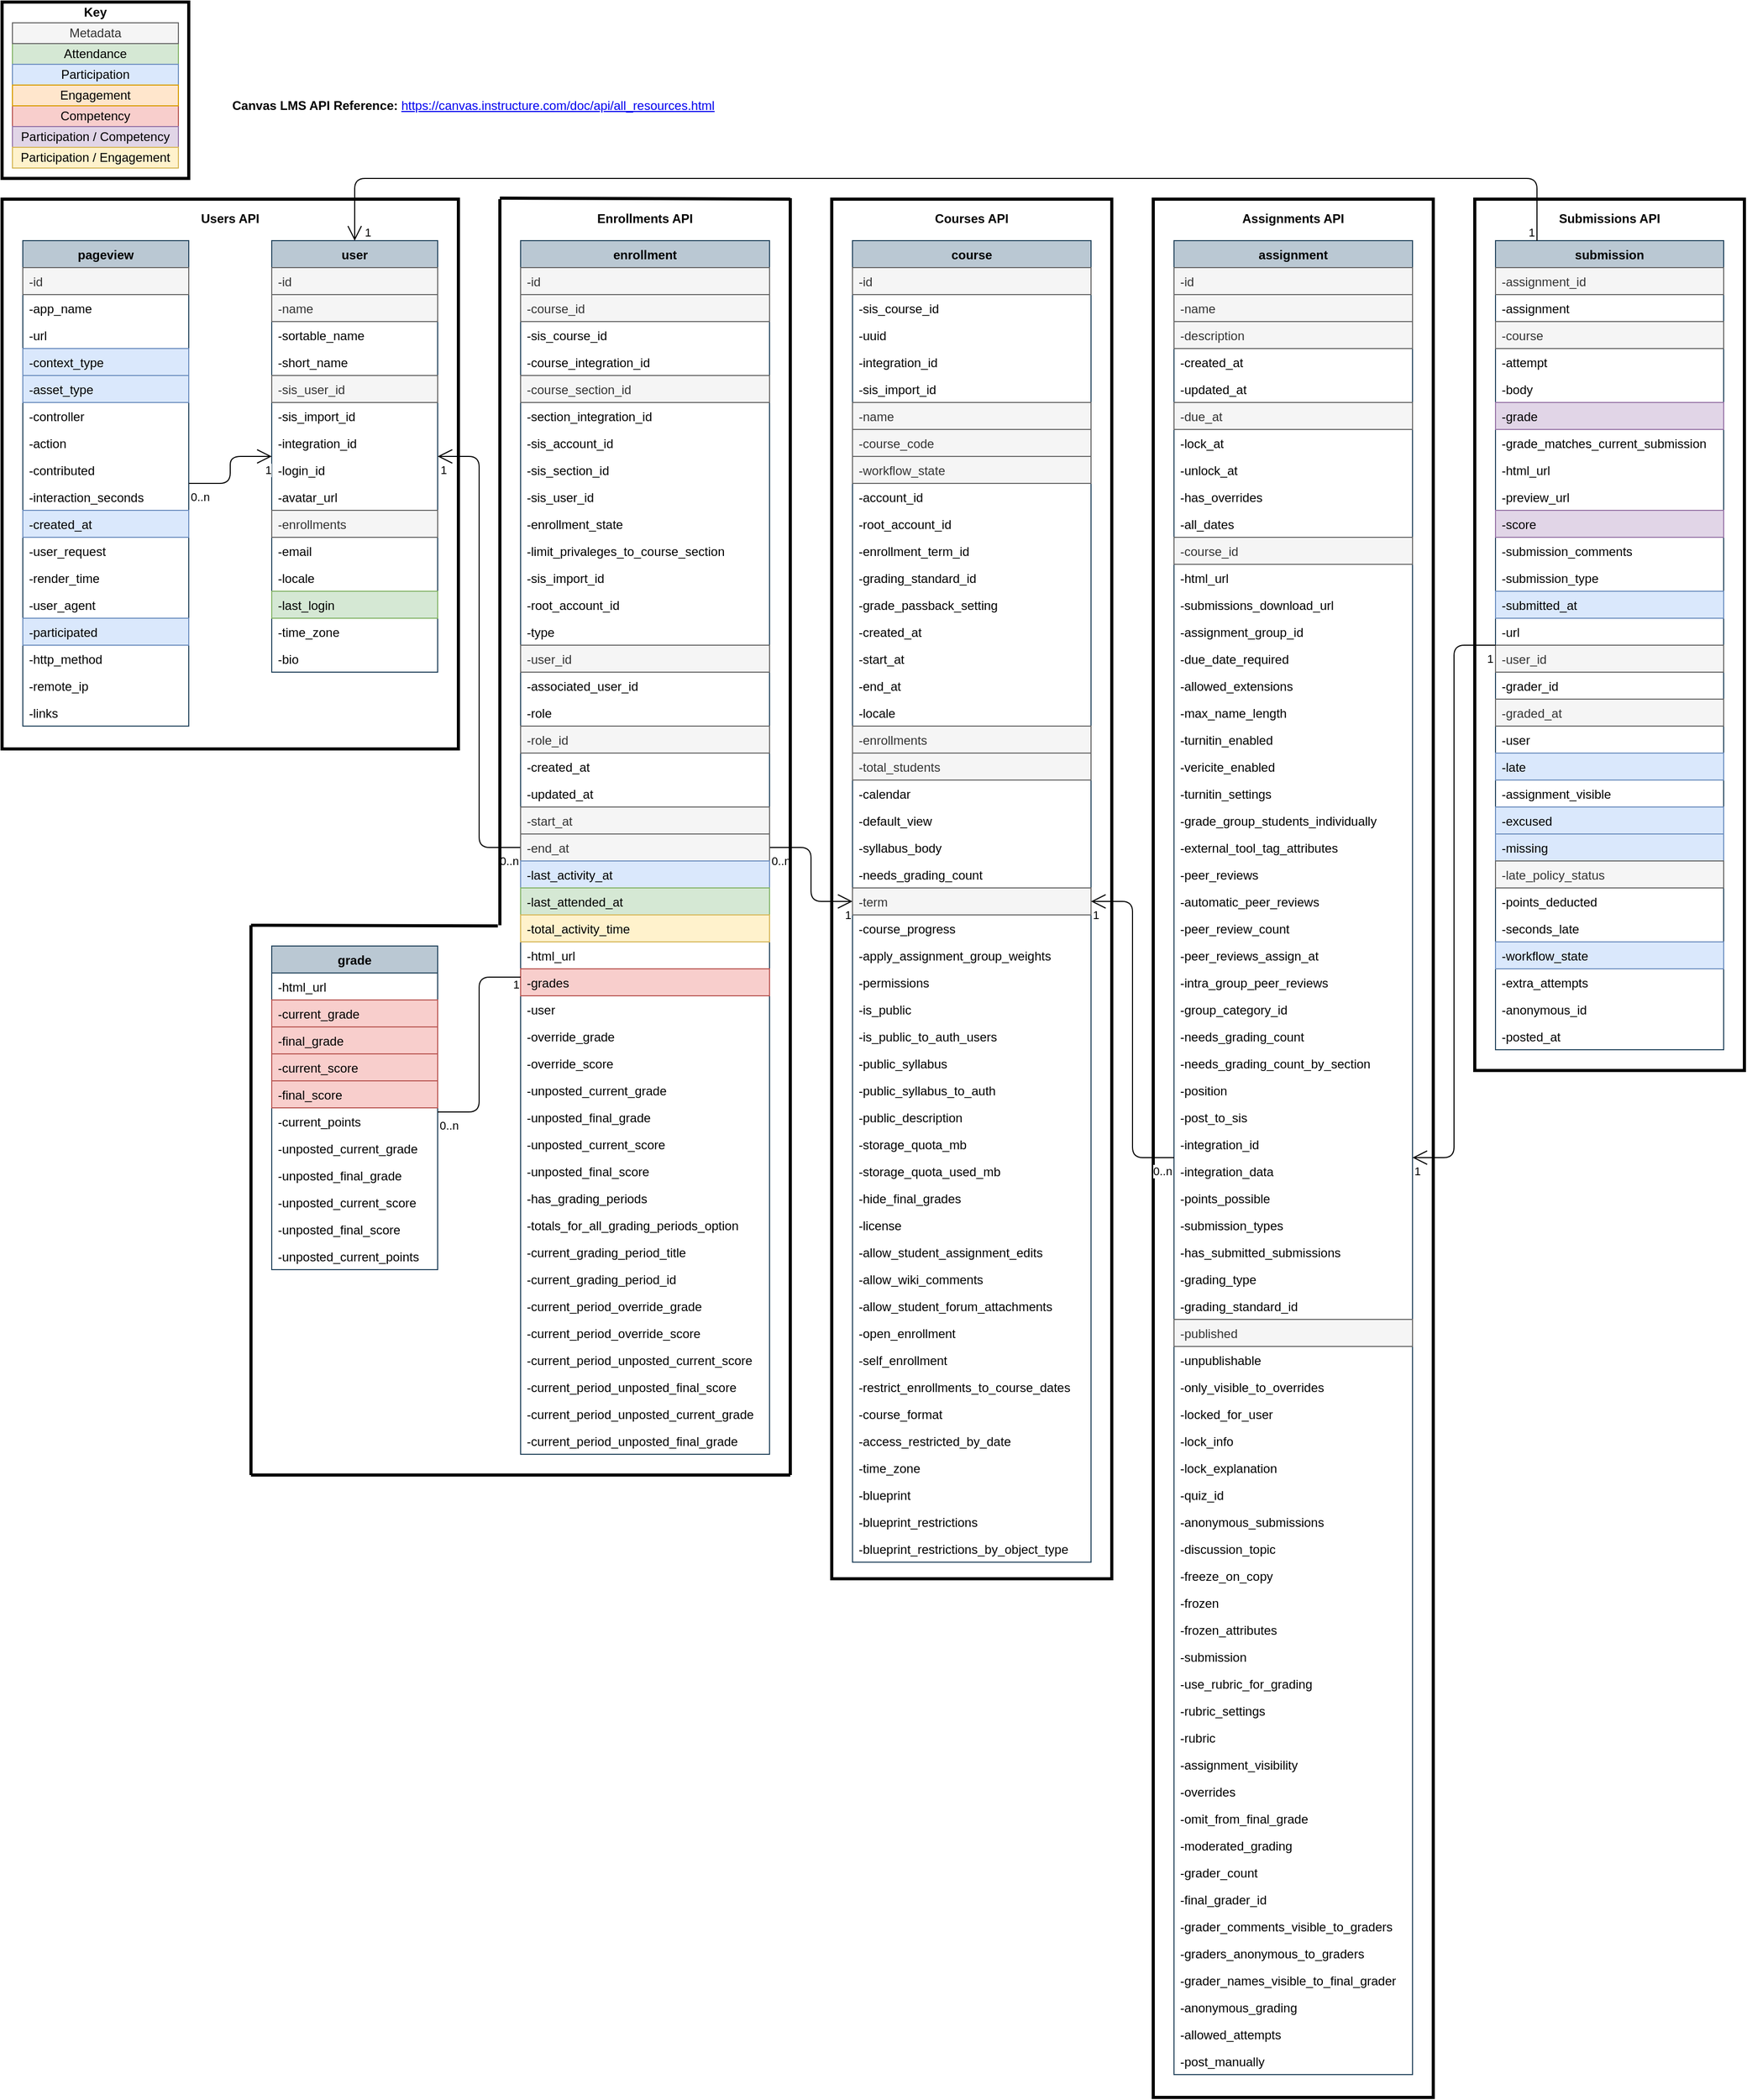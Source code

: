 <mxfile version="13.6.5" type="device" pages="2"><diagram id="R4EXjXRbzroYObaCRv8x" name="Canvas LMS API UML"><mxGraphModel dx="2141" dy="2541" grid="1" gridSize="10" guides="1" tooltips="1" connect="1" arrows="1" fold="1" page="0" pageScale="1" pageWidth="850" pageHeight="1100" math="0" shadow="0"><root><mxCell id="0"/><mxCell id="1" parent="0"/><mxCell id="Wst9juo6_XCM6CRru3_P-281" value="" style="rounded=0;whiteSpace=wrap;html=1;fillColor=none;strokeWidth=3;" parent="1" vertex="1"><mxGeometry x="890" y="-1080" width="270" height="1830" as="geometry"/></mxCell><mxCell id="Wst9juo6_XCM6CRru3_P-307" value="" style="rounded=0;whiteSpace=wrap;html=1;strokeWidth=3;fillColor=none;" parent="1" vertex="1"><mxGeometry x="-220" y="-1270" width="180" height="170" as="geometry"/></mxCell><mxCell id="Wst9juo6_XCM6CRru3_P-282" value="" style="rounded=0;whiteSpace=wrap;html=1;fillColor=none;strokeWidth=3;" parent="1" vertex="1"><mxGeometry x="1200" y="-1080" width="260" height="840" as="geometry"/></mxCell><mxCell id="Wst9juo6_XCM6CRru3_P-231" value="" style="rounded=0;whiteSpace=wrap;html=1;fillColor=none;strokeWidth=3;" parent="1" vertex="1"><mxGeometry x="580" y="-1080" width="270" height="1330" as="geometry"/></mxCell><mxCell id="Wst9juo6_XCM6CRru3_P-222" value="" style="rounded=0;whiteSpace=wrap;html=1;fillColor=none;strokeWidth=3;" parent="1" vertex="1"><mxGeometry x="-220" y="-1080" width="440" height="530" as="geometry"/></mxCell><mxCell id="Wst9juo6_XCM6CRru3_P-5" value="user" style="swimlane;fontStyle=1;childLayout=stackLayout;horizontal=1;startSize=26;horizontalStack=0;resizeParent=1;resizeParentMax=0;resizeLast=0;collapsible=1;marginBottom=0;fillColor=#bac8d3;strokeColor=#23445d;" parent="1" vertex="1"><mxGeometry x="40" y="-1040" width="160" height="416" as="geometry"/></mxCell><mxCell id="Wst9juo6_XCM6CRru3_P-6" value="-id" style="text;align=left;verticalAlign=top;spacingLeft=4;spacingRight=4;overflow=hidden;rotatable=0;points=[[0,0.5],[1,0.5]];portConstraint=eastwest;fillColor=#f5f5f5;strokeColor=#666666;fontColor=#333333;" parent="Wst9juo6_XCM6CRru3_P-5" vertex="1"><mxGeometry y="26" width="160" height="26" as="geometry"/></mxCell><mxCell id="Wst9juo6_XCM6CRru3_P-7" value="-name" style="text;align=left;verticalAlign=top;spacingLeft=4;spacingRight=4;overflow=hidden;rotatable=0;points=[[0,0.5],[1,0.5]];portConstraint=eastwest;fillColor=#f5f5f5;strokeColor=#666666;fontColor=#333333;" parent="Wst9juo6_XCM6CRru3_P-5" vertex="1"><mxGeometry y="52" width="160" height="26" as="geometry"/></mxCell><mxCell id="Wst9juo6_XCM6CRru3_P-8" value="-sortable_name" style="text;strokeColor=none;fillColor=none;align=left;verticalAlign=top;spacingLeft=4;spacingRight=4;overflow=hidden;rotatable=0;points=[[0,0.5],[1,0.5]];portConstraint=eastwest;" parent="Wst9juo6_XCM6CRru3_P-5" vertex="1"><mxGeometry y="78" width="160" height="26" as="geometry"/></mxCell><mxCell id="Wst9juo6_XCM6CRru3_P-9" value="-short_name" style="text;align=left;verticalAlign=top;spacingLeft=4;spacingRight=4;overflow=hidden;rotatable=0;points=[[0,0.5],[1,0.5]];portConstraint=eastwest;" parent="Wst9juo6_XCM6CRru3_P-5" vertex="1"><mxGeometry y="104" width="160" height="26" as="geometry"/></mxCell><mxCell id="Wst9juo6_XCM6CRru3_P-10" value="-sis_user_id" style="text;strokeColor=#666666;fillColor=#f5f5f5;align=left;verticalAlign=top;spacingLeft=4;spacingRight=4;overflow=hidden;rotatable=0;points=[[0,0.5],[1,0.5]];portConstraint=eastwest;fontColor=#333333;" parent="Wst9juo6_XCM6CRru3_P-5" vertex="1"><mxGeometry y="130" width="160" height="26" as="geometry"/></mxCell><mxCell id="Wst9juo6_XCM6CRru3_P-11" value="-sis_import_id" style="text;strokeColor=none;fillColor=none;align=left;verticalAlign=top;spacingLeft=4;spacingRight=4;overflow=hidden;rotatable=0;points=[[0,0.5],[1,0.5]];portConstraint=eastwest;" parent="Wst9juo6_XCM6CRru3_P-5" vertex="1"><mxGeometry y="156" width="160" height="26" as="geometry"/></mxCell><mxCell id="Wst9juo6_XCM6CRru3_P-12" value="-integration_id" style="text;strokeColor=none;fillColor=none;align=left;verticalAlign=top;spacingLeft=4;spacingRight=4;overflow=hidden;rotatable=0;points=[[0,0.5],[1,0.5]];portConstraint=eastwest;" parent="Wst9juo6_XCM6CRru3_P-5" vertex="1"><mxGeometry y="182" width="160" height="26" as="geometry"/></mxCell><mxCell id="Wst9juo6_XCM6CRru3_P-13" value="-login_id" style="text;strokeColor=none;fillColor=none;align=left;verticalAlign=top;spacingLeft=4;spacingRight=4;overflow=hidden;rotatable=0;points=[[0,0.5],[1,0.5]];portConstraint=eastwest;" parent="Wst9juo6_XCM6CRru3_P-5" vertex="1"><mxGeometry y="208" width="160" height="26" as="geometry"/></mxCell><mxCell id="Wst9juo6_XCM6CRru3_P-14" value="-avatar_url" style="text;strokeColor=none;fillColor=none;align=left;verticalAlign=top;spacingLeft=4;spacingRight=4;overflow=hidden;rotatable=0;points=[[0,0.5],[1,0.5]];portConstraint=eastwest;" parent="Wst9juo6_XCM6CRru3_P-5" vertex="1"><mxGeometry y="234" width="160" height="26" as="geometry"/></mxCell><mxCell id="Wst9juo6_XCM6CRru3_P-15" value="-enrollments" style="text;align=left;verticalAlign=top;spacingLeft=4;spacingRight=4;overflow=hidden;rotatable=0;points=[[0,0.5],[1,0.5]];portConstraint=eastwest;fillColor=#f5f5f5;strokeColor=#666666;fontColor=#333333;" parent="Wst9juo6_XCM6CRru3_P-5" vertex="1"><mxGeometry y="260" width="160" height="26" as="geometry"/></mxCell><mxCell id="Wst9juo6_XCM6CRru3_P-16" value="-email" style="text;strokeColor=none;fillColor=none;align=left;verticalAlign=top;spacingLeft=4;spacingRight=4;overflow=hidden;rotatable=0;points=[[0,0.5],[1,0.5]];portConstraint=eastwest;" parent="Wst9juo6_XCM6CRru3_P-5" vertex="1"><mxGeometry y="286" width="160" height="26" as="geometry"/></mxCell><mxCell id="Wst9juo6_XCM6CRru3_P-17" value="-locale" style="text;strokeColor=none;fillColor=none;align=left;verticalAlign=top;spacingLeft=4;spacingRight=4;overflow=hidden;rotatable=0;points=[[0,0.5],[1,0.5]];portConstraint=eastwest;" parent="Wst9juo6_XCM6CRru3_P-5" vertex="1"><mxGeometry y="312" width="160" height="26" as="geometry"/></mxCell><mxCell id="Wst9juo6_XCM6CRru3_P-18" value="-last_login" style="text;strokeColor=#82b366;fillColor=#d5e8d4;align=left;verticalAlign=top;spacingLeft=4;spacingRight=4;overflow=hidden;rotatable=0;points=[[0,0.5],[1,0.5]];portConstraint=eastwest;" parent="Wst9juo6_XCM6CRru3_P-5" vertex="1"><mxGeometry y="338" width="160" height="26" as="geometry"/></mxCell><mxCell id="Wst9juo6_XCM6CRru3_P-19" value="-time_zone" style="text;strokeColor=none;fillColor=none;align=left;verticalAlign=top;spacingLeft=4;spacingRight=4;overflow=hidden;rotatable=0;points=[[0,0.5],[1,0.5]];portConstraint=eastwest;" parent="Wst9juo6_XCM6CRru3_P-5" vertex="1"><mxGeometry y="364" width="160" height="26" as="geometry"/></mxCell><mxCell id="Wst9juo6_XCM6CRru3_P-20" value="-bio" style="text;strokeColor=none;fillColor=none;align=left;verticalAlign=top;spacingLeft=4;spacingRight=4;overflow=hidden;rotatable=0;points=[[0,0.5],[1,0.5]];portConstraint=eastwest;" parent="Wst9juo6_XCM6CRru3_P-5" vertex="1"><mxGeometry y="390" width="160" height="26" as="geometry"/></mxCell><mxCell id="Wst9juo6_XCM6CRru3_P-213" value="" style="endArrow=open;html=1;endSize=12;startArrow=none;startSize=14;startFill=0;edgeStyle=orthogonalEdgeStyle;" parent="1" source="Wst9juo6_XCM6CRru3_P-51" target="Wst9juo6_XCM6CRru3_P-5" edge="1"><mxGeometry relative="1" as="geometry"><mxPoint x="340" y="-740" as="sourcePoint"/><mxPoint x="500" y="-740" as="targetPoint"/></mxGeometry></mxCell><mxCell id="Wst9juo6_XCM6CRru3_P-214" value="0..n" style="edgeLabel;resizable=0;html=1;align=left;verticalAlign=top;" parent="Wst9juo6_XCM6CRru3_P-213" connectable="0" vertex="1"><mxGeometry x="-1" relative="1" as="geometry"><mxPoint x="-22" as="offset"/></mxGeometry></mxCell><mxCell id="Wst9juo6_XCM6CRru3_P-215" value="1" style="edgeLabel;resizable=0;html=1;align=right;verticalAlign=top;" parent="Wst9juo6_XCM6CRru3_P-213" connectable="0" vertex="1"><mxGeometry x="1" relative="1" as="geometry"><mxPoint x="9" as="offset"/></mxGeometry></mxCell><mxCell id="Wst9juo6_XCM6CRru3_P-216" value="" style="endArrow=open;html=1;endSize=12;startArrow=none;startSize=14;startFill=0;edgeStyle=orthogonalEdgeStyle;" parent="1" source="Wst9juo6_XCM6CRru3_P-51" target="Wst9juo6_XCM6CRru3_P-96" edge="1"><mxGeometry relative="1" as="geometry"><mxPoint x="280" y="-445" as="sourcePoint"/><mxPoint x="210" y="-822" as="targetPoint"/></mxGeometry></mxCell><mxCell id="Wst9juo6_XCM6CRru3_P-217" value="0..n" style="edgeLabel;resizable=0;html=1;align=left;verticalAlign=top;" parent="Wst9juo6_XCM6CRru3_P-216" connectable="0" vertex="1"><mxGeometry x="-1" relative="1" as="geometry"><mxPoint as="offset"/></mxGeometry></mxCell><mxCell id="Wst9juo6_XCM6CRru3_P-218" value="1" style="edgeLabel;resizable=0;html=1;align=right;verticalAlign=top;" parent="Wst9juo6_XCM6CRru3_P-216" connectable="0" vertex="1"><mxGeometry x="1" relative="1" as="geometry"><mxPoint x="-1" as="offset"/></mxGeometry></mxCell><mxCell id="Wst9juo6_XCM6CRru3_P-21" value="pageview" style="swimlane;fontStyle=1;childLayout=stackLayout;horizontal=1;startSize=26;horizontalStack=0;resizeParent=1;resizeParentMax=0;resizeLast=0;collapsible=1;marginBottom=0;fillColor=#bac8d3;strokeColor=#23445d;" parent="1" vertex="1"><mxGeometry x="-200" y="-1040" width="160" height="468" as="geometry"/></mxCell><mxCell id="Wst9juo6_XCM6CRru3_P-22" value="-id" style="text;align=left;verticalAlign=top;spacingLeft=4;spacingRight=4;overflow=hidden;rotatable=0;points=[[0,0.5],[1,0.5]];portConstraint=eastwest;fillColor=#f5f5f5;strokeColor=#666666;fontColor=#333333;" parent="Wst9juo6_XCM6CRru3_P-21" vertex="1"><mxGeometry y="26" width="160" height="26" as="geometry"/></mxCell><mxCell id="Wst9juo6_XCM6CRru3_P-23" value="-app_name" style="text;strokeColor=none;fillColor=none;align=left;verticalAlign=top;spacingLeft=4;spacingRight=4;overflow=hidden;rotatable=0;points=[[0,0.5],[1,0.5]];portConstraint=eastwest;" parent="Wst9juo6_XCM6CRru3_P-21" vertex="1"><mxGeometry y="52" width="160" height="26" as="geometry"/></mxCell><mxCell id="Wst9juo6_XCM6CRru3_P-24" value="-url" style="text;strokeColor=none;fillColor=none;align=left;verticalAlign=top;spacingLeft=4;spacingRight=4;overflow=hidden;rotatable=0;points=[[0,0.5],[1,0.5]];portConstraint=eastwest;" parent="Wst9juo6_XCM6CRru3_P-21" vertex="1"><mxGeometry y="78" width="160" height="26" as="geometry"/></mxCell><mxCell id="Wst9juo6_XCM6CRru3_P-25" value="-context_type" style="text;strokeColor=#6c8ebf;fillColor=#dae8fc;align=left;verticalAlign=top;spacingLeft=4;spacingRight=4;overflow=hidden;rotatable=0;points=[[0,0.5],[1,0.5]];portConstraint=eastwest;" parent="Wst9juo6_XCM6CRru3_P-21" vertex="1"><mxGeometry y="104" width="160" height="26" as="geometry"/></mxCell><mxCell id="Wst9juo6_XCM6CRru3_P-26" value="-asset_type" style="text;strokeColor=#6c8ebf;fillColor=#dae8fc;align=left;verticalAlign=top;spacingLeft=4;spacingRight=4;overflow=hidden;rotatable=0;points=[[0,0.5],[1,0.5]];portConstraint=eastwest;" parent="Wst9juo6_XCM6CRru3_P-21" vertex="1"><mxGeometry y="130" width="160" height="26" as="geometry"/></mxCell><mxCell id="Wst9juo6_XCM6CRru3_P-27" value="-controller" style="text;align=left;verticalAlign=top;spacingLeft=4;spacingRight=4;overflow=hidden;rotatable=0;points=[[0,0.5],[1,0.5]];portConstraint=eastwest;" parent="Wst9juo6_XCM6CRru3_P-21" vertex="1"><mxGeometry y="156" width="160" height="26" as="geometry"/></mxCell><mxCell id="Wst9juo6_XCM6CRru3_P-28" value="-action" style="text;strokeColor=none;fillColor=none;align=left;verticalAlign=top;spacingLeft=4;spacingRight=4;overflow=hidden;rotatable=0;points=[[0,0.5],[1,0.5]];portConstraint=eastwest;" parent="Wst9juo6_XCM6CRru3_P-21" vertex="1"><mxGeometry y="182" width="160" height="26" as="geometry"/></mxCell><mxCell id="Wst9juo6_XCM6CRru3_P-29" value="-contributed" style="text;strokeColor=none;fillColor=none;align=left;verticalAlign=top;spacingLeft=4;spacingRight=4;overflow=hidden;rotatable=0;points=[[0,0.5],[1,0.5]];portConstraint=eastwest;" parent="Wst9juo6_XCM6CRru3_P-21" vertex="1"><mxGeometry y="208" width="160" height="26" as="geometry"/></mxCell><mxCell id="Wst9juo6_XCM6CRru3_P-30" value="-interaction_seconds" style="text;strokeColor=none;fillColor=none;align=left;verticalAlign=top;spacingLeft=4;spacingRight=4;overflow=hidden;rotatable=0;points=[[0,0.5],[1,0.5]];portConstraint=eastwest;" parent="Wst9juo6_XCM6CRru3_P-21" vertex="1"><mxGeometry y="234" width="160" height="26" as="geometry"/></mxCell><mxCell id="Wst9juo6_XCM6CRru3_P-31" value="-created_at" style="text;strokeColor=#6c8ebf;fillColor=#dae8fc;align=left;verticalAlign=top;spacingLeft=4;spacingRight=4;overflow=hidden;rotatable=0;points=[[0,0.5],[1,0.5]];portConstraint=eastwest;" parent="Wst9juo6_XCM6CRru3_P-21" vertex="1"><mxGeometry y="260" width="160" height="26" as="geometry"/></mxCell><mxCell id="Wst9juo6_XCM6CRru3_P-32" value="-user_request" style="text;align=left;verticalAlign=top;spacingLeft=4;spacingRight=4;overflow=hidden;rotatable=0;points=[[0,0.5],[1,0.5]];portConstraint=eastwest;" parent="Wst9juo6_XCM6CRru3_P-21" vertex="1"><mxGeometry y="286" width="160" height="26" as="geometry"/></mxCell><mxCell id="Wst9juo6_XCM6CRru3_P-33" value="-render_time" style="text;strokeColor=none;fillColor=none;align=left;verticalAlign=top;spacingLeft=4;spacingRight=4;overflow=hidden;rotatable=0;points=[[0,0.5],[1,0.5]];portConstraint=eastwest;" parent="Wst9juo6_XCM6CRru3_P-21" vertex="1"><mxGeometry y="312" width="160" height="26" as="geometry"/></mxCell><mxCell id="Wst9juo6_XCM6CRru3_P-34" value="-user_agent" style="text;strokeColor=none;fillColor=none;align=left;verticalAlign=top;spacingLeft=4;spacingRight=4;overflow=hidden;rotatable=0;points=[[0,0.5],[1,0.5]];portConstraint=eastwest;" parent="Wst9juo6_XCM6CRru3_P-21" vertex="1"><mxGeometry y="338" width="160" height="26" as="geometry"/></mxCell><mxCell id="Wst9juo6_XCM6CRru3_P-35" value="-participated" style="text;strokeColor=#6c8ebf;fillColor=#dae8fc;align=left;verticalAlign=top;spacingLeft=4;spacingRight=4;overflow=hidden;rotatable=0;points=[[0,0.5],[1,0.5]];portConstraint=eastwest;" parent="Wst9juo6_XCM6CRru3_P-21" vertex="1"><mxGeometry y="364" width="160" height="26" as="geometry"/></mxCell><mxCell id="Wst9juo6_XCM6CRru3_P-36" value="-http_method" style="text;strokeColor=none;fillColor=none;align=left;verticalAlign=top;spacingLeft=4;spacingRight=4;overflow=hidden;rotatable=0;points=[[0,0.5],[1,0.5]];portConstraint=eastwest;" parent="Wst9juo6_XCM6CRru3_P-21" vertex="1"><mxGeometry y="390" width="160" height="26" as="geometry"/></mxCell><mxCell id="Wst9juo6_XCM6CRru3_P-37" value="-remote_ip" style="text;strokeColor=none;fillColor=none;align=left;verticalAlign=top;spacingLeft=4;spacingRight=4;overflow=hidden;rotatable=0;points=[[0,0.5],[1,0.5]];portConstraint=eastwest;" parent="Wst9juo6_XCM6CRru3_P-21" vertex="1"><mxGeometry y="416" width="160" height="26" as="geometry"/></mxCell><mxCell id="Wst9juo6_XCM6CRru3_P-38" value="-links" style="text;strokeColor=none;fillColor=none;align=left;verticalAlign=top;spacingLeft=4;spacingRight=4;overflow=hidden;rotatable=0;points=[[0,0.5],[1,0.5]];portConstraint=eastwest;" parent="Wst9juo6_XCM6CRru3_P-21" vertex="1"><mxGeometry y="442" width="160" height="26" as="geometry"/></mxCell><mxCell id="Wst9juo6_XCM6CRru3_P-51" value="enrollment" style="swimlane;fontStyle=1;childLayout=stackLayout;horizontal=1;startSize=26;horizontalStack=0;resizeParent=1;resizeParentMax=0;resizeLast=0;collapsible=1;marginBottom=0;fillColor=#bac8d3;strokeColor=#23445d;" parent="1" vertex="1"><mxGeometry x="280" y="-1040" width="240" height="1170" as="geometry"/></mxCell><mxCell id="Wst9juo6_XCM6CRru3_P-52" value="-id" style="text;strokeColor=#666666;fillColor=#f5f5f5;align=left;verticalAlign=top;spacingLeft=4;spacingRight=4;overflow=hidden;rotatable=0;points=[[0,0.5],[1,0.5]];portConstraint=eastwest;fontColor=#333333;" parent="Wst9juo6_XCM6CRru3_P-51" vertex="1"><mxGeometry y="26" width="240" height="26" as="geometry"/></mxCell><mxCell id="Wst9juo6_XCM6CRru3_P-53" value="-course_id" style="text;strokeColor=#666666;fillColor=#f5f5f5;align=left;verticalAlign=top;spacingLeft=4;spacingRight=4;overflow=hidden;rotatable=0;points=[[0,0.5],[1,0.5]];portConstraint=eastwest;fontColor=#333333;" parent="Wst9juo6_XCM6CRru3_P-51" vertex="1"><mxGeometry y="52" width="240" height="26" as="geometry"/></mxCell><mxCell id="Wst9juo6_XCM6CRru3_P-54" value="-sis_course_id" style="text;strokeColor=none;fillColor=none;align=left;verticalAlign=top;spacingLeft=4;spacingRight=4;overflow=hidden;rotatable=0;points=[[0,0.5],[1,0.5]];portConstraint=eastwest;" parent="Wst9juo6_XCM6CRru3_P-51" vertex="1"><mxGeometry y="78" width="240" height="26" as="geometry"/></mxCell><mxCell id="Wst9juo6_XCM6CRru3_P-55" value="-course_integration_id" style="text;strokeColor=none;fillColor=none;align=left;verticalAlign=top;spacingLeft=4;spacingRight=4;overflow=hidden;rotatable=0;points=[[0,0.5],[1,0.5]];portConstraint=eastwest;" parent="Wst9juo6_XCM6CRru3_P-51" vertex="1"><mxGeometry y="104" width="240" height="26" as="geometry"/></mxCell><mxCell id="Wst9juo6_XCM6CRru3_P-56" value="-course_section_id" style="text;strokeColor=#666666;fillColor=#f5f5f5;align=left;verticalAlign=top;spacingLeft=4;spacingRight=4;overflow=hidden;rotatable=0;points=[[0,0.5],[1,0.5]];portConstraint=eastwest;fontColor=#333333;" parent="Wst9juo6_XCM6CRru3_P-51" vertex="1"><mxGeometry y="130" width="240" height="26" as="geometry"/></mxCell><mxCell id="Wst9juo6_XCM6CRru3_P-57" value="-section_integration_id" style="text;strokeColor=none;fillColor=none;align=left;verticalAlign=top;spacingLeft=4;spacingRight=4;overflow=hidden;rotatable=0;points=[[0,0.5],[1,0.5]];portConstraint=eastwest;" parent="Wst9juo6_XCM6CRru3_P-51" vertex="1"><mxGeometry y="156" width="240" height="26" as="geometry"/></mxCell><mxCell id="Wst9juo6_XCM6CRru3_P-58" value="-sis_account_id" style="text;strokeColor=none;fillColor=none;align=left;verticalAlign=top;spacingLeft=4;spacingRight=4;overflow=hidden;rotatable=0;points=[[0,0.5],[1,0.5]];portConstraint=eastwest;" parent="Wst9juo6_XCM6CRru3_P-51" vertex="1"><mxGeometry y="182" width="240" height="26" as="geometry"/></mxCell><mxCell id="Wst9juo6_XCM6CRru3_P-59" value="-sis_section_id" style="text;strokeColor=none;fillColor=none;align=left;verticalAlign=top;spacingLeft=4;spacingRight=4;overflow=hidden;rotatable=0;points=[[0,0.5],[1,0.5]];portConstraint=eastwest;" parent="Wst9juo6_XCM6CRru3_P-51" vertex="1"><mxGeometry y="208" width="240" height="26" as="geometry"/></mxCell><mxCell id="Wst9juo6_XCM6CRru3_P-60" value="-sis_user_id" style="text;strokeColor=none;fillColor=none;align=left;verticalAlign=top;spacingLeft=4;spacingRight=4;overflow=hidden;rotatable=0;points=[[0,0.5],[1,0.5]];portConstraint=eastwest;" parent="Wst9juo6_XCM6CRru3_P-51" vertex="1"><mxGeometry y="234" width="240" height="26" as="geometry"/></mxCell><mxCell id="Wst9juo6_XCM6CRru3_P-61" value="-enrollment_state" style="text;strokeColor=none;fillColor=none;align=left;verticalAlign=top;spacingLeft=4;spacingRight=4;overflow=hidden;rotatable=0;points=[[0,0.5],[1,0.5]];portConstraint=eastwest;" parent="Wst9juo6_XCM6CRru3_P-51" vertex="1"><mxGeometry y="260" width="240" height="26" as="geometry"/></mxCell><mxCell id="Wst9juo6_XCM6CRru3_P-62" value="-limit_privaleges_to_course_section" style="text;strokeColor=none;fillColor=none;align=left;verticalAlign=top;spacingLeft=4;spacingRight=4;overflow=hidden;rotatable=0;points=[[0,0.5],[1,0.5]];portConstraint=eastwest;" parent="Wst9juo6_XCM6CRru3_P-51" vertex="1"><mxGeometry y="286" width="240" height="26" as="geometry"/></mxCell><mxCell id="Wst9juo6_XCM6CRru3_P-63" value="-sis_import_id" style="text;strokeColor=none;fillColor=none;align=left;verticalAlign=top;spacingLeft=4;spacingRight=4;overflow=hidden;rotatable=0;points=[[0,0.5],[1,0.5]];portConstraint=eastwest;" parent="Wst9juo6_XCM6CRru3_P-51" vertex="1"><mxGeometry y="312" width="240" height="26" as="geometry"/></mxCell><mxCell id="Wst9juo6_XCM6CRru3_P-64" value="-root_account_id" style="text;strokeColor=none;fillColor=none;align=left;verticalAlign=top;spacingLeft=4;spacingRight=4;overflow=hidden;rotatable=0;points=[[0,0.5],[1,0.5]];portConstraint=eastwest;" parent="Wst9juo6_XCM6CRru3_P-51" vertex="1"><mxGeometry y="338" width="240" height="26" as="geometry"/></mxCell><mxCell id="Wst9juo6_XCM6CRru3_P-65" value="-type" style="text;strokeColor=none;fillColor=none;align=left;verticalAlign=top;spacingLeft=4;spacingRight=4;overflow=hidden;rotatable=0;points=[[0,0.5],[1,0.5]];portConstraint=eastwest;" parent="Wst9juo6_XCM6CRru3_P-51" vertex="1"><mxGeometry y="364" width="240" height="26" as="geometry"/></mxCell><mxCell id="Wst9juo6_XCM6CRru3_P-66" value="-user_id" style="text;strokeColor=#666666;fillColor=#f5f5f5;align=left;verticalAlign=top;spacingLeft=4;spacingRight=4;overflow=hidden;rotatable=0;points=[[0,0.5],[1,0.5]];portConstraint=eastwest;fontColor=#333333;" parent="Wst9juo6_XCM6CRru3_P-51" vertex="1"><mxGeometry y="390" width="240" height="26" as="geometry"/></mxCell><mxCell id="Wst9juo6_XCM6CRru3_P-67" value="-associated_user_id" style="text;strokeColor=none;fillColor=none;align=left;verticalAlign=top;spacingLeft=4;spacingRight=4;overflow=hidden;rotatable=0;points=[[0,0.5],[1,0.5]];portConstraint=eastwest;" parent="Wst9juo6_XCM6CRru3_P-51" vertex="1"><mxGeometry y="416" width="240" height="26" as="geometry"/></mxCell><mxCell id="Wst9juo6_XCM6CRru3_P-68" value="-role" style="text;strokeColor=none;fillColor=none;align=left;verticalAlign=top;spacingLeft=4;spacingRight=4;overflow=hidden;rotatable=0;points=[[0,0.5],[1,0.5]];portConstraint=eastwest;" parent="Wst9juo6_XCM6CRru3_P-51" vertex="1"><mxGeometry y="442" width="240" height="26" as="geometry"/></mxCell><mxCell id="Wst9juo6_XCM6CRru3_P-69" value="-role_id" style="text;strokeColor=#666666;fillColor=#f5f5f5;align=left;verticalAlign=top;spacingLeft=4;spacingRight=4;overflow=hidden;rotatable=0;points=[[0,0.5],[1,0.5]];portConstraint=eastwest;fontColor=#333333;" parent="Wst9juo6_XCM6CRru3_P-51" vertex="1"><mxGeometry y="468" width="240" height="26" as="geometry"/></mxCell><mxCell id="Wst9juo6_XCM6CRru3_P-70" value="-created_at" style="text;strokeColor=none;fillColor=none;align=left;verticalAlign=top;spacingLeft=4;spacingRight=4;overflow=hidden;rotatable=0;points=[[0,0.5],[1,0.5]];portConstraint=eastwest;" parent="Wst9juo6_XCM6CRru3_P-51" vertex="1"><mxGeometry y="494" width="240" height="26" as="geometry"/></mxCell><mxCell id="Wst9juo6_XCM6CRru3_P-71" value="-updated_at" style="text;strokeColor=none;fillColor=none;align=left;verticalAlign=top;spacingLeft=4;spacingRight=4;overflow=hidden;rotatable=0;points=[[0,0.5],[1,0.5]];portConstraint=eastwest;" parent="Wst9juo6_XCM6CRru3_P-51" vertex="1"><mxGeometry y="520" width="240" height="26" as="geometry"/></mxCell><mxCell id="Wst9juo6_XCM6CRru3_P-72" value="-start_at" style="text;strokeColor=#666666;fillColor=#f5f5f5;align=left;verticalAlign=top;spacingLeft=4;spacingRight=4;overflow=hidden;rotatable=0;points=[[0,0.5],[1,0.5]];portConstraint=eastwest;fontColor=#333333;" parent="Wst9juo6_XCM6CRru3_P-51" vertex="1"><mxGeometry y="546" width="240" height="26" as="geometry"/></mxCell><mxCell id="Wst9juo6_XCM6CRru3_P-73" value="-end_at" style="text;strokeColor=#666666;fillColor=#f5f5f5;align=left;verticalAlign=top;spacingLeft=4;spacingRight=4;overflow=hidden;rotatable=0;points=[[0,0.5],[1,0.5]];portConstraint=eastwest;fontColor=#333333;" parent="Wst9juo6_XCM6CRru3_P-51" vertex="1"><mxGeometry y="572" width="240" height="26" as="geometry"/></mxCell><mxCell id="Wst9juo6_XCM6CRru3_P-74" value="-last_activity_at" style="text;strokeColor=#6c8ebf;fillColor=#dae8fc;align=left;verticalAlign=top;spacingLeft=4;spacingRight=4;overflow=hidden;rotatable=0;points=[[0,0.5],[1,0.5]];portConstraint=eastwest;" parent="Wst9juo6_XCM6CRru3_P-51" vertex="1"><mxGeometry y="598" width="240" height="26" as="geometry"/></mxCell><mxCell id="Wst9juo6_XCM6CRru3_P-75" value="-last_attended_at" style="text;strokeColor=#82b366;fillColor=#d5e8d4;align=left;verticalAlign=top;spacingLeft=4;spacingRight=4;overflow=hidden;rotatable=0;points=[[0,0.5],[1,0.5]];portConstraint=eastwest;" parent="Wst9juo6_XCM6CRru3_P-51" vertex="1"><mxGeometry y="624" width="240" height="26" as="geometry"/></mxCell><mxCell id="Wst9juo6_XCM6CRru3_P-76" value="-total_activity_time" style="text;strokeColor=#d6b656;fillColor=#fff2cc;align=left;verticalAlign=top;spacingLeft=4;spacingRight=4;overflow=hidden;rotatable=0;points=[[0,0.5],[1,0.5]];portConstraint=eastwest;" parent="Wst9juo6_XCM6CRru3_P-51" vertex="1"><mxGeometry y="650" width="240" height="26" as="geometry"/></mxCell><mxCell id="Wst9juo6_XCM6CRru3_P-77" value="-html_url" style="text;strokeColor=none;fillColor=none;align=left;verticalAlign=top;spacingLeft=4;spacingRight=4;overflow=hidden;rotatable=0;points=[[0,0.5],[1,0.5]];portConstraint=eastwest;" parent="Wst9juo6_XCM6CRru3_P-51" vertex="1"><mxGeometry y="676" width="240" height="26" as="geometry"/></mxCell><mxCell id="Wst9juo6_XCM6CRru3_P-78" value="-grades" style="text;strokeColor=#b85450;fillColor=#f8cecc;align=left;verticalAlign=top;spacingLeft=4;spacingRight=4;overflow=hidden;rotatable=0;points=[[0,0.5],[1,0.5]];portConstraint=eastwest;" parent="Wst9juo6_XCM6CRru3_P-51" vertex="1"><mxGeometry y="702" width="240" height="26" as="geometry"/></mxCell><mxCell id="Wst9juo6_XCM6CRru3_P-79" value="-user" style="text;strokeColor=none;fillColor=none;align=left;verticalAlign=top;spacingLeft=4;spacingRight=4;overflow=hidden;rotatable=0;points=[[0,0.5],[1,0.5]];portConstraint=eastwest;" parent="Wst9juo6_XCM6CRru3_P-51" vertex="1"><mxGeometry y="728" width="240" height="26" as="geometry"/></mxCell><mxCell id="Wst9juo6_XCM6CRru3_P-80" value="-override_grade" style="text;strokeColor=none;fillColor=none;align=left;verticalAlign=top;spacingLeft=4;spacingRight=4;overflow=hidden;rotatable=0;points=[[0,0.5],[1,0.5]];portConstraint=eastwest;" parent="Wst9juo6_XCM6CRru3_P-51" vertex="1"><mxGeometry y="754" width="240" height="26" as="geometry"/></mxCell><mxCell id="Wst9juo6_XCM6CRru3_P-81" value="-override_score" style="text;strokeColor=none;fillColor=none;align=left;verticalAlign=top;spacingLeft=4;spacingRight=4;overflow=hidden;rotatable=0;points=[[0,0.5],[1,0.5]];portConstraint=eastwest;" parent="Wst9juo6_XCM6CRru3_P-51" vertex="1"><mxGeometry y="780" width="240" height="26" as="geometry"/></mxCell><mxCell id="Wst9juo6_XCM6CRru3_P-82" value="-unposted_current_grade" style="text;strokeColor=none;fillColor=none;align=left;verticalAlign=top;spacingLeft=4;spacingRight=4;overflow=hidden;rotatable=0;points=[[0,0.5],[1,0.5]];portConstraint=eastwest;" parent="Wst9juo6_XCM6CRru3_P-51" vertex="1"><mxGeometry y="806" width="240" height="26" as="geometry"/></mxCell><mxCell id="Wst9juo6_XCM6CRru3_P-83" value="-unposted_final_grade" style="text;strokeColor=none;fillColor=none;align=left;verticalAlign=top;spacingLeft=4;spacingRight=4;overflow=hidden;rotatable=0;points=[[0,0.5],[1,0.5]];portConstraint=eastwest;" parent="Wst9juo6_XCM6CRru3_P-51" vertex="1"><mxGeometry y="832" width="240" height="26" as="geometry"/></mxCell><mxCell id="Wst9juo6_XCM6CRru3_P-84" value="-unposted_current_score" style="text;strokeColor=none;fillColor=none;align=left;verticalAlign=top;spacingLeft=4;spacingRight=4;overflow=hidden;rotatable=0;points=[[0,0.5],[1,0.5]];portConstraint=eastwest;" parent="Wst9juo6_XCM6CRru3_P-51" vertex="1"><mxGeometry y="858" width="240" height="26" as="geometry"/></mxCell><mxCell id="Wst9juo6_XCM6CRru3_P-85" value="-unposted_final_score" style="text;strokeColor=none;fillColor=none;align=left;verticalAlign=top;spacingLeft=4;spacingRight=4;overflow=hidden;rotatable=0;points=[[0,0.5],[1,0.5]];portConstraint=eastwest;" parent="Wst9juo6_XCM6CRru3_P-51" vertex="1"><mxGeometry y="884" width="240" height="26" as="geometry"/></mxCell><mxCell id="Wst9juo6_XCM6CRru3_P-86" value="-has_grading_periods" style="text;strokeColor=none;fillColor=none;align=left;verticalAlign=top;spacingLeft=4;spacingRight=4;overflow=hidden;rotatable=0;points=[[0,0.5],[1,0.5]];portConstraint=eastwest;" parent="Wst9juo6_XCM6CRru3_P-51" vertex="1"><mxGeometry y="910" width="240" height="26" as="geometry"/></mxCell><mxCell id="Wst9juo6_XCM6CRru3_P-87" value="-totals_for_all_grading_periods_option" style="text;strokeColor=none;fillColor=none;align=left;verticalAlign=top;spacingLeft=4;spacingRight=4;overflow=hidden;rotatable=0;points=[[0,0.5],[1,0.5]];portConstraint=eastwest;" parent="Wst9juo6_XCM6CRru3_P-51" vertex="1"><mxGeometry y="936" width="240" height="26" as="geometry"/></mxCell><mxCell id="Wst9juo6_XCM6CRru3_P-88" value="-current_grading_period_title" style="text;strokeColor=none;fillColor=none;align=left;verticalAlign=top;spacingLeft=4;spacingRight=4;overflow=hidden;rotatable=0;points=[[0,0.5],[1,0.5]];portConstraint=eastwest;" parent="Wst9juo6_XCM6CRru3_P-51" vertex="1"><mxGeometry y="962" width="240" height="26" as="geometry"/></mxCell><mxCell id="Wst9juo6_XCM6CRru3_P-89" value="-current_grading_period_id" style="text;strokeColor=none;fillColor=none;align=left;verticalAlign=top;spacingLeft=4;spacingRight=4;overflow=hidden;rotatable=0;points=[[0,0.5],[1,0.5]];portConstraint=eastwest;" parent="Wst9juo6_XCM6CRru3_P-51" vertex="1"><mxGeometry y="988" width="240" height="26" as="geometry"/></mxCell><mxCell id="Wst9juo6_XCM6CRru3_P-90" value="-current_period_override_grade" style="text;strokeColor=none;fillColor=none;align=left;verticalAlign=top;spacingLeft=4;spacingRight=4;overflow=hidden;rotatable=0;points=[[0,0.5],[1,0.5]];portConstraint=eastwest;" parent="Wst9juo6_XCM6CRru3_P-51" vertex="1"><mxGeometry y="1014" width="240" height="26" as="geometry"/></mxCell><mxCell id="Wst9juo6_XCM6CRru3_P-91" value="-current_period_override_score" style="text;strokeColor=none;fillColor=none;align=left;verticalAlign=top;spacingLeft=4;spacingRight=4;overflow=hidden;rotatable=0;points=[[0,0.5],[1,0.5]];portConstraint=eastwest;" parent="Wst9juo6_XCM6CRru3_P-51" vertex="1"><mxGeometry y="1040" width="240" height="26" as="geometry"/></mxCell><mxCell id="Wst9juo6_XCM6CRru3_P-92" value="-current_period_unposted_current_score" style="text;strokeColor=none;fillColor=none;align=left;verticalAlign=top;spacingLeft=4;spacingRight=4;overflow=hidden;rotatable=0;points=[[0,0.5],[1,0.5]];portConstraint=eastwest;" parent="Wst9juo6_XCM6CRru3_P-51" vertex="1"><mxGeometry y="1066" width="240" height="26" as="geometry"/></mxCell><mxCell id="Wst9juo6_XCM6CRru3_P-93" value="-current_period_unposted_final_score" style="text;strokeColor=none;fillColor=none;align=left;verticalAlign=top;spacingLeft=4;spacingRight=4;overflow=hidden;rotatable=0;points=[[0,0.5],[1,0.5]];portConstraint=eastwest;" parent="Wst9juo6_XCM6CRru3_P-51" vertex="1"><mxGeometry y="1092" width="240" height="26" as="geometry"/></mxCell><mxCell id="Wst9juo6_XCM6CRru3_P-94" value="-current_period_unposted_current_grade" style="text;strokeColor=none;fillColor=none;align=left;verticalAlign=top;spacingLeft=4;spacingRight=4;overflow=hidden;rotatable=0;points=[[0,0.5],[1,0.5]];portConstraint=eastwest;" parent="Wst9juo6_XCM6CRru3_P-51" vertex="1"><mxGeometry y="1118" width="240" height="26" as="geometry"/></mxCell><mxCell id="Wst9juo6_XCM6CRru3_P-95" value="-current_period_unposted_final_grade" style="text;strokeColor=none;fillColor=none;align=left;verticalAlign=top;spacingLeft=4;spacingRight=4;overflow=hidden;rotatable=0;points=[[0,0.5],[1,0.5]];portConstraint=eastwest;" parent="Wst9juo6_XCM6CRru3_P-51" vertex="1"><mxGeometry y="1144" width="240" height="26" as="geometry"/></mxCell><mxCell id="Wst9juo6_XCM6CRru3_P-96" value="course" style="swimlane;fontStyle=1;childLayout=stackLayout;horizontal=1;startSize=26;horizontalStack=0;resizeParent=1;resizeParentMax=0;resizeLast=0;collapsible=1;marginBottom=0;fillColor=#bac8d3;strokeColor=#23445d;" parent="1" vertex="1"><mxGeometry x="600" y="-1040" width="230" height="1274" as="geometry"/></mxCell><mxCell id="Wst9juo6_XCM6CRru3_P-97" value="-id" style="text;strokeColor=#666666;fillColor=#f5f5f5;align=left;verticalAlign=top;spacingLeft=4;spacingRight=4;overflow=hidden;rotatable=0;points=[[0,0.5],[1,0.5]];portConstraint=eastwest;fontColor=#333333;" parent="Wst9juo6_XCM6CRru3_P-96" vertex="1"><mxGeometry y="26" width="230" height="26" as="geometry"/></mxCell><mxCell id="Wst9juo6_XCM6CRru3_P-98" value="-sis_course_id" style="text;strokeColor=none;fillColor=none;align=left;verticalAlign=top;spacingLeft=4;spacingRight=4;overflow=hidden;rotatable=0;points=[[0,0.5],[1,0.5]];portConstraint=eastwest;" parent="Wst9juo6_XCM6CRru3_P-96" vertex="1"><mxGeometry y="52" width="230" height="26" as="geometry"/></mxCell><mxCell id="Wst9juo6_XCM6CRru3_P-99" value="-uuid" style="text;strokeColor=none;fillColor=none;align=left;verticalAlign=top;spacingLeft=4;spacingRight=4;overflow=hidden;rotatable=0;points=[[0,0.5],[1,0.5]];portConstraint=eastwest;" parent="Wst9juo6_XCM6CRru3_P-96" vertex="1"><mxGeometry y="78" width="230" height="26" as="geometry"/></mxCell><mxCell id="Wst9juo6_XCM6CRru3_P-100" value="-integration_id" style="text;strokeColor=none;fillColor=none;align=left;verticalAlign=top;spacingLeft=4;spacingRight=4;overflow=hidden;rotatable=0;points=[[0,0.5],[1,0.5]];portConstraint=eastwest;" parent="Wst9juo6_XCM6CRru3_P-96" vertex="1"><mxGeometry y="104" width="230" height="26" as="geometry"/></mxCell><mxCell id="Wst9juo6_XCM6CRru3_P-101" value="-sis_import_id" style="text;strokeColor=none;fillColor=none;align=left;verticalAlign=top;spacingLeft=4;spacingRight=4;overflow=hidden;rotatable=0;points=[[0,0.5],[1,0.5]];portConstraint=eastwest;" parent="Wst9juo6_XCM6CRru3_P-96" vertex="1"><mxGeometry y="130" width="230" height="26" as="geometry"/></mxCell><mxCell id="Wst9juo6_XCM6CRru3_P-102" value="-name" style="text;strokeColor=#666666;fillColor=#f5f5f5;align=left;verticalAlign=top;spacingLeft=4;spacingRight=4;overflow=hidden;rotatable=0;points=[[0,0.5],[1,0.5]];portConstraint=eastwest;fontColor=#333333;" parent="Wst9juo6_XCM6CRru3_P-96" vertex="1"><mxGeometry y="156" width="230" height="26" as="geometry"/></mxCell><mxCell id="Wst9juo6_XCM6CRru3_P-103" value="-course_code" style="text;strokeColor=#666666;fillColor=#f5f5f5;align=left;verticalAlign=top;spacingLeft=4;spacingRight=4;overflow=hidden;rotatable=0;points=[[0,0.5],[1,0.5]];portConstraint=eastwest;fontColor=#333333;" parent="Wst9juo6_XCM6CRru3_P-96" vertex="1"><mxGeometry y="182" width="230" height="26" as="geometry"/></mxCell><mxCell id="Wst9juo6_XCM6CRru3_P-104" value="-workflow_state" style="text;strokeColor=#666666;fillColor=#f5f5f5;align=left;verticalAlign=top;spacingLeft=4;spacingRight=4;overflow=hidden;rotatable=0;points=[[0,0.5],[1,0.5]];portConstraint=eastwest;fontColor=#333333;" parent="Wst9juo6_XCM6CRru3_P-96" vertex="1"><mxGeometry y="208" width="230" height="26" as="geometry"/></mxCell><mxCell id="Wst9juo6_XCM6CRru3_P-105" value="-account_id" style="text;strokeColor=none;fillColor=none;align=left;verticalAlign=top;spacingLeft=4;spacingRight=4;overflow=hidden;rotatable=0;points=[[0,0.5],[1,0.5]];portConstraint=eastwest;" parent="Wst9juo6_XCM6CRru3_P-96" vertex="1"><mxGeometry y="234" width="230" height="26" as="geometry"/></mxCell><mxCell id="Wst9juo6_XCM6CRru3_P-106" value="-root_account_id" style="text;strokeColor=none;fillColor=none;align=left;verticalAlign=top;spacingLeft=4;spacingRight=4;overflow=hidden;rotatable=0;points=[[0,0.5],[1,0.5]];portConstraint=eastwest;" parent="Wst9juo6_XCM6CRru3_P-96" vertex="1"><mxGeometry y="260" width="230" height="26" as="geometry"/></mxCell><mxCell id="Wst9juo6_XCM6CRru3_P-107" value="-enrollment_term_id" style="text;strokeColor=none;fillColor=none;align=left;verticalAlign=top;spacingLeft=4;spacingRight=4;overflow=hidden;rotatable=0;points=[[0,0.5],[1,0.5]];portConstraint=eastwest;" parent="Wst9juo6_XCM6CRru3_P-96" vertex="1"><mxGeometry y="286" width="230" height="26" as="geometry"/></mxCell><mxCell id="Wst9juo6_XCM6CRru3_P-108" value="-grading_standard_id" style="text;strokeColor=none;fillColor=none;align=left;verticalAlign=top;spacingLeft=4;spacingRight=4;overflow=hidden;rotatable=0;points=[[0,0.5],[1,0.5]];portConstraint=eastwest;" parent="Wst9juo6_XCM6CRru3_P-96" vertex="1"><mxGeometry y="312" width="230" height="26" as="geometry"/></mxCell><mxCell id="Wst9juo6_XCM6CRru3_P-109" value="-grade_passback_setting" style="text;strokeColor=none;fillColor=none;align=left;verticalAlign=top;spacingLeft=4;spacingRight=4;overflow=hidden;rotatable=0;points=[[0,0.5],[1,0.5]];portConstraint=eastwest;" parent="Wst9juo6_XCM6CRru3_P-96" vertex="1"><mxGeometry y="338" width="230" height="26" as="geometry"/></mxCell><mxCell id="Wst9juo6_XCM6CRru3_P-110" value="-created_at" style="text;strokeColor=none;fillColor=none;align=left;verticalAlign=top;spacingLeft=4;spacingRight=4;overflow=hidden;rotatable=0;points=[[0,0.5],[1,0.5]];portConstraint=eastwest;" parent="Wst9juo6_XCM6CRru3_P-96" vertex="1"><mxGeometry y="364" width="230" height="26" as="geometry"/></mxCell><mxCell id="Wst9juo6_XCM6CRru3_P-111" value="-start_at" style="text;strokeColor=none;fillColor=none;align=left;verticalAlign=top;spacingLeft=4;spacingRight=4;overflow=hidden;rotatable=0;points=[[0,0.5],[1,0.5]];portConstraint=eastwest;" parent="Wst9juo6_XCM6CRru3_P-96" vertex="1"><mxGeometry y="390" width="230" height="26" as="geometry"/></mxCell><mxCell id="Wst9juo6_XCM6CRru3_P-112" value="-end_at" style="text;strokeColor=none;fillColor=none;align=left;verticalAlign=top;spacingLeft=4;spacingRight=4;overflow=hidden;rotatable=0;points=[[0,0.5],[1,0.5]];portConstraint=eastwest;" parent="Wst9juo6_XCM6CRru3_P-96" vertex="1"><mxGeometry y="416" width="230" height="26" as="geometry"/></mxCell><mxCell id="Wst9juo6_XCM6CRru3_P-113" value="-locale" style="text;strokeColor=none;fillColor=none;align=left;verticalAlign=top;spacingLeft=4;spacingRight=4;overflow=hidden;rotatable=0;points=[[0,0.5],[1,0.5]];portConstraint=eastwest;" parent="Wst9juo6_XCM6CRru3_P-96" vertex="1"><mxGeometry y="442" width="230" height="26" as="geometry"/></mxCell><mxCell id="Wst9juo6_XCM6CRru3_P-114" value="-enrollments" style="text;strokeColor=#666666;fillColor=#f5f5f5;align=left;verticalAlign=top;spacingLeft=4;spacingRight=4;overflow=hidden;rotatable=0;points=[[0,0.5],[1,0.5]];portConstraint=eastwest;fontColor=#333333;" parent="Wst9juo6_XCM6CRru3_P-96" vertex="1"><mxGeometry y="468" width="230" height="26" as="geometry"/></mxCell><mxCell id="Wst9juo6_XCM6CRru3_P-115" value="-total_students" style="text;strokeColor=#666666;fillColor=#f5f5f5;align=left;verticalAlign=top;spacingLeft=4;spacingRight=4;overflow=hidden;rotatable=0;points=[[0,0.5],[1,0.5]];portConstraint=eastwest;fontColor=#333333;" parent="Wst9juo6_XCM6CRru3_P-96" vertex="1"><mxGeometry y="494" width="230" height="26" as="geometry"/></mxCell><mxCell id="Wst9juo6_XCM6CRru3_P-116" value="-calendar" style="text;strokeColor=none;fillColor=none;align=left;verticalAlign=top;spacingLeft=4;spacingRight=4;overflow=hidden;rotatable=0;points=[[0,0.5],[1,0.5]];portConstraint=eastwest;" parent="Wst9juo6_XCM6CRru3_P-96" vertex="1"><mxGeometry y="520" width="230" height="26" as="geometry"/></mxCell><mxCell id="Wst9juo6_XCM6CRru3_P-117" value="-default_view" style="text;strokeColor=none;fillColor=none;align=left;verticalAlign=top;spacingLeft=4;spacingRight=4;overflow=hidden;rotatable=0;points=[[0,0.5],[1,0.5]];portConstraint=eastwest;" parent="Wst9juo6_XCM6CRru3_P-96" vertex="1"><mxGeometry y="546" width="230" height="26" as="geometry"/></mxCell><mxCell id="Wst9juo6_XCM6CRru3_P-118" value="-syllabus_body" style="text;strokeColor=none;fillColor=none;align=left;verticalAlign=top;spacingLeft=4;spacingRight=4;overflow=hidden;rotatable=0;points=[[0,0.5],[1,0.5]];portConstraint=eastwest;" parent="Wst9juo6_XCM6CRru3_P-96" vertex="1"><mxGeometry y="572" width="230" height="26" as="geometry"/></mxCell><mxCell id="Wst9juo6_XCM6CRru3_P-119" value="-needs_grading_count" style="text;strokeColor=none;fillColor=none;align=left;verticalAlign=top;spacingLeft=4;spacingRight=4;overflow=hidden;rotatable=0;points=[[0,0.5],[1,0.5]];portConstraint=eastwest;" parent="Wst9juo6_XCM6CRru3_P-96" vertex="1"><mxGeometry y="598" width="230" height="26" as="geometry"/></mxCell><mxCell id="Wst9juo6_XCM6CRru3_P-120" value="-term" style="text;strokeColor=#666666;fillColor=#f5f5f5;align=left;verticalAlign=top;spacingLeft=4;spacingRight=4;overflow=hidden;rotatable=0;points=[[0,0.5],[1,0.5]];portConstraint=eastwest;fontColor=#333333;" parent="Wst9juo6_XCM6CRru3_P-96" vertex="1"><mxGeometry y="624" width="230" height="26" as="geometry"/></mxCell><mxCell id="Wst9juo6_XCM6CRru3_P-121" value="-course_progress" style="text;strokeColor=none;fillColor=none;align=left;verticalAlign=top;spacingLeft=4;spacingRight=4;overflow=hidden;rotatable=0;points=[[0,0.5],[1,0.5]];portConstraint=eastwest;" parent="Wst9juo6_XCM6CRru3_P-96" vertex="1"><mxGeometry y="650" width="230" height="26" as="geometry"/></mxCell><mxCell id="Wst9juo6_XCM6CRru3_P-122" value="-apply_assignment_group_weights" style="text;strokeColor=none;fillColor=none;align=left;verticalAlign=top;spacingLeft=4;spacingRight=4;overflow=hidden;rotatable=0;points=[[0,0.5],[1,0.5]];portConstraint=eastwest;" parent="Wst9juo6_XCM6CRru3_P-96" vertex="1"><mxGeometry y="676" width="230" height="26" as="geometry"/></mxCell><mxCell id="Wst9juo6_XCM6CRru3_P-123" value="-permissions" style="text;strokeColor=none;fillColor=none;align=left;verticalAlign=top;spacingLeft=4;spacingRight=4;overflow=hidden;rotatable=0;points=[[0,0.5],[1,0.5]];portConstraint=eastwest;" parent="Wst9juo6_XCM6CRru3_P-96" vertex="1"><mxGeometry y="702" width="230" height="26" as="geometry"/></mxCell><mxCell id="Wst9juo6_XCM6CRru3_P-124" value="-is_public" style="text;strokeColor=none;fillColor=none;align=left;verticalAlign=top;spacingLeft=4;spacingRight=4;overflow=hidden;rotatable=0;points=[[0,0.5],[1,0.5]];portConstraint=eastwest;" parent="Wst9juo6_XCM6CRru3_P-96" vertex="1"><mxGeometry y="728" width="230" height="26" as="geometry"/></mxCell><mxCell id="Wst9juo6_XCM6CRru3_P-125" value="-is_public_to_auth_users" style="text;strokeColor=none;fillColor=none;align=left;verticalAlign=top;spacingLeft=4;spacingRight=4;overflow=hidden;rotatable=0;points=[[0,0.5],[1,0.5]];portConstraint=eastwest;" parent="Wst9juo6_XCM6CRru3_P-96" vertex="1"><mxGeometry y="754" width="230" height="26" as="geometry"/></mxCell><mxCell id="Wst9juo6_XCM6CRru3_P-126" value="-public_syllabus" style="text;strokeColor=none;fillColor=none;align=left;verticalAlign=top;spacingLeft=4;spacingRight=4;overflow=hidden;rotatable=0;points=[[0,0.5],[1,0.5]];portConstraint=eastwest;" parent="Wst9juo6_XCM6CRru3_P-96" vertex="1"><mxGeometry y="780" width="230" height="26" as="geometry"/></mxCell><mxCell id="Wst9juo6_XCM6CRru3_P-127" value="-public_syllabus_to_auth" style="text;strokeColor=none;fillColor=none;align=left;verticalAlign=top;spacingLeft=4;spacingRight=4;overflow=hidden;rotatable=0;points=[[0,0.5],[1,0.5]];portConstraint=eastwest;" parent="Wst9juo6_XCM6CRru3_P-96" vertex="1"><mxGeometry y="806" width="230" height="26" as="geometry"/></mxCell><mxCell id="Wst9juo6_XCM6CRru3_P-128" value="-public_description" style="text;strokeColor=none;fillColor=none;align=left;verticalAlign=top;spacingLeft=4;spacingRight=4;overflow=hidden;rotatable=0;points=[[0,0.5],[1,0.5]];portConstraint=eastwest;" parent="Wst9juo6_XCM6CRru3_P-96" vertex="1"><mxGeometry y="832" width="230" height="26" as="geometry"/></mxCell><mxCell id="Wst9juo6_XCM6CRru3_P-129" value="-storage_quota_mb" style="text;strokeColor=none;fillColor=none;align=left;verticalAlign=top;spacingLeft=4;spacingRight=4;overflow=hidden;rotatable=0;points=[[0,0.5],[1,0.5]];portConstraint=eastwest;" parent="Wst9juo6_XCM6CRru3_P-96" vertex="1"><mxGeometry y="858" width="230" height="26" as="geometry"/></mxCell><mxCell id="Wst9juo6_XCM6CRru3_P-130" value="-storage_quota_used_mb" style="text;strokeColor=none;fillColor=none;align=left;verticalAlign=top;spacingLeft=4;spacingRight=4;overflow=hidden;rotatable=0;points=[[0,0.5],[1,0.5]];portConstraint=eastwest;" parent="Wst9juo6_XCM6CRru3_P-96" vertex="1"><mxGeometry y="884" width="230" height="26" as="geometry"/></mxCell><mxCell id="Wst9juo6_XCM6CRru3_P-131" value="-hide_final_grades" style="text;strokeColor=none;fillColor=none;align=left;verticalAlign=top;spacingLeft=4;spacingRight=4;overflow=hidden;rotatable=0;points=[[0,0.5],[1,0.5]];portConstraint=eastwest;" parent="Wst9juo6_XCM6CRru3_P-96" vertex="1"><mxGeometry y="910" width="230" height="26" as="geometry"/></mxCell><mxCell id="Wst9juo6_XCM6CRru3_P-132" value="-license" style="text;strokeColor=none;fillColor=none;align=left;verticalAlign=top;spacingLeft=4;spacingRight=4;overflow=hidden;rotatable=0;points=[[0,0.5],[1,0.5]];portConstraint=eastwest;" parent="Wst9juo6_XCM6CRru3_P-96" vertex="1"><mxGeometry y="936" width="230" height="26" as="geometry"/></mxCell><mxCell id="Wst9juo6_XCM6CRru3_P-133" value="-allow_student_assignment_edits" style="text;strokeColor=none;fillColor=none;align=left;verticalAlign=top;spacingLeft=4;spacingRight=4;overflow=hidden;rotatable=0;points=[[0,0.5],[1,0.5]];portConstraint=eastwest;" parent="Wst9juo6_XCM6CRru3_P-96" vertex="1"><mxGeometry y="962" width="230" height="26" as="geometry"/></mxCell><mxCell id="Wst9juo6_XCM6CRru3_P-134" value="-allow_wiki_comments" style="text;strokeColor=none;fillColor=none;align=left;verticalAlign=top;spacingLeft=4;spacingRight=4;overflow=hidden;rotatable=0;points=[[0,0.5],[1,0.5]];portConstraint=eastwest;" parent="Wst9juo6_XCM6CRru3_P-96" vertex="1"><mxGeometry y="988" width="230" height="26" as="geometry"/></mxCell><mxCell id="Wst9juo6_XCM6CRru3_P-135" value="-allow_student_forum_attachments" style="text;strokeColor=none;fillColor=none;align=left;verticalAlign=top;spacingLeft=4;spacingRight=4;overflow=hidden;rotatable=0;points=[[0,0.5],[1,0.5]];portConstraint=eastwest;" parent="Wst9juo6_XCM6CRru3_P-96" vertex="1"><mxGeometry y="1014" width="230" height="26" as="geometry"/></mxCell><mxCell id="Wst9juo6_XCM6CRru3_P-136" value="-open_enrollment" style="text;strokeColor=none;fillColor=none;align=left;verticalAlign=top;spacingLeft=4;spacingRight=4;overflow=hidden;rotatable=0;points=[[0,0.5],[1,0.5]];portConstraint=eastwest;" parent="Wst9juo6_XCM6CRru3_P-96" vertex="1"><mxGeometry y="1040" width="230" height="26" as="geometry"/></mxCell><mxCell id="Wst9juo6_XCM6CRru3_P-137" value="-self_enrollment" style="text;strokeColor=none;fillColor=none;align=left;verticalAlign=top;spacingLeft=4;spacingRight=4;overflow=hidden;rotatable=0;points=[[0,0.5],[1,0.5]];portConstraint=eastwest;" parent="Wst9juo6_XCM6CRru3_P-96" vertex="1"><mxGeometry y="1066" width="230" height="26" as="geometry"/></mxCell><mxCell id="Wst9juo6_XCM6CRru3_P-138" value="-restrict_enrollments_to_course_dates" style="text;strokeColor=none;fillColor=none;align=left;verticalAlign=top;spacingLeft=4;spacingRight=4;overflow=hidden;rotatable=0;points=[[0,0.5],[1,0.5]];portConstraint=eastwest;" parent="Wst9juo6_XCM6CRru3_P-96" vertex="1"><mxGeometry y="1092" width="230" height="26" as="geometry"/></mxCell><mxCell id="Wst9juo6_XCM6CRru3_P-139" value="-course_format" style="text;strokeColor=none;fillColor=none;align=left;verticalAlign=top;spacingLeft=4;spacingRight=4;overflow=hidden;rotatable=0;points=[[0,0.5],[1,0.5]];portConstraint=eastwest;" parent="Wst9juo6_XCM6CRru3_P-96" vertex="1"><mxGeometry y="1118" width="230" height="26" as="geometry"/></mxCell><mxCell id="Wst9juo6_XCM6CRru3_P-140" value="-access_restricted_by_date" style="text;strokeColor=none;fillColor=none;align=left;verticalAlign=top;spacingLeft=4;spacingRight=4;overflow=hidden;rotatable=0;points=[[0,0.5],[1,0.5]];portConstraint=eastwest;" parent="Wst9juo6_XCM6CRru3_P-96" vertex="1"><mxGeometry y="1144" width="230" height="26" as="geometry"/></mxCell><mxCell id="Wst9juo6_XCM6CRru3_P-141" value="-time_zone" style="text;strokeColor=none;fillColor=none;align=left;verticalAlign=top;spacingLeft=4;spacingRight=4;overflow=hidden;rotatable=0;points=[[0,0.5],[1,0.5]];portConstraint=eastwest;" parent="Wst9juo6_XCM6CRru3_P-96" vertex="1"><mxGeometry y="1170" width="230" height="26" as="geometry"/></mxCell><mxCell id="Wst9juo6_XCM6CRru3_P-142" value="-blueprint" style="text;strokeColor=none;fillColor=none;align=left;verticalAlign=top;spacingLeft=4;spacingRight=4;overflow=hidden;rotatable=0;points=[[0,0.5],[1,0.5]];portConstraint=eastwest;" parent="Wst9juo6_XCM6CRru3_P-96" vertex="1"><mxGeometry y="1196" width="230" height="26" as="geometry"/></mxCell><mxCell id="Wst9juo6_XCM6CRru3_P-143" value="-blueprint_restrictions" style="text;strokeColor=none;fillColor=none;align=left;verticalAlign=top;spacingLeft=4;spacingRight=4;overflow=hidden;rotatable=0;points=[[0,0.5],[1,0.5]];portConstraint=eastwest;" parent="Wst9juo6_XCM6CRru3_P-96" vertex="1"><mxGeometry y="1222" width="230" height="26" as="geometry"/></mxCell><mxCell id="Wst9juo6_XCM6CRru3_P-144" value="-blueprint_restrictions_by_object_type" style="text;strokeColor=none;fillColor=none;align=left;verticalAlign=top;spacingLeft=4;spacingRight=4;overflow=hidden;rotatable=0;points=[[0,0.5],[1,0.5]];portConstraint=eastwest;" parent="Wst9juo6_XCM6CRru3_P-96" vertex="1"><mxGeometry y="1248" width="230" height="26" as="geometry"/></mxCell><mxCell id="Wst9juo6_XCM6CRru3_P-219" value="" style="endArrow=open;html=1;endSize=12;startArrow=none;startSize=14;startFill=0;edgeStyle=orthogonalEdgeStyle;" parent="1" source="Wst9juo6_XCM6CRru3_P-21" target="Wst9juo6_XCM6CRru3_P-5" edge="1"><mxGeometry relative="1" as="geometry"><mxPoint x="210" y="-880" as="sourcePoint"/><mxPoint x="370" y="-880" as="targetPoint"/></mxGeometry></mxCell><mxCell id="Wst9juo6_XCM6CRru3_P-220" value="0..n" style="edgeLabel;resizable=0;html=1;align=left;verticalAlign=top;" parent="Wst9juo6_XCM6CRru3_P-219" connectable="0" vertex="1"><mxGeometry x="-1" relative="1" as="geometry"/></mxCell><mxCell id="Wst9juo6_XCM6CRru3_P-221" value="1" style="edgeLabel;resizable=0;html=1;align=right;verticalAlign=top;" parent="Wst9juo6_XCM6CRru3_P-219" connectable="0" vertex="1"><mxGeometry x="1" relative="1" as="geometry"/></mxCell><mxCell id="Wst9juo6_XCM6CRru3_P-224" value="Users API" style="text;html=1;strokeColor=none;fillColor=none;align=center;verticalAlign=middle;whiteSpace=wrap;rounded=0;fontStyle=1" parent="1" vertex="1"><mxGeometry x="-210" y="-1071" width="420" height="20" as="geometry"/></mxCell><mxCell id="Wst9juo6_XCM6CRru3_P-226" value="Enrollments API" style="text;html=1;strokeColor=none;fillColor=none;align=center;verticalAlign=middle;whiteSpace=wrap;rounded=0;fontStyle=1" parent="1" vertex="1"><mxGeometry x="270" y="-1071" width="260" height="20" as="geometry"/></mxCell><mxCell id="Wst9juo6_XCM6CRru3_P-232" value="Courses API" style="text;html=1;strokeColor=none;fillColor=none;align=center;verticalAlign=middle;whiteSpace=wrap;rounded=0;fontStyle=1" parent="1" vertex="1"><mxGeometry x="590" y="-1071" width="250" height="20" as="geometry"/></mxCell><mxCell id="Wst9juo6_XCM6CRru3_P-145" value="assignment" style="swimlane;fontStyle=1;childLayout=stackLayout;horizontal=1;startSize=26;horizontalStack=0;resizeParent=1;resizeParentMax=0;resizeLast=0;collapsible=1;marginBottom=0;fillColor=#bac8d3;strokeColor=#23445d;" parent="1" vertex="1"><mxGeometry x="910" y="-1040" width="230" height="1768" as="geometry"/></mxCell><mxCell id="Wst9juo6_XCM6CRru3_P-146" value="-id" style="text;strokeColor=#666666;fillColor=#f5f5f5;align=left;verticalAlign=top;spacingLeft=4;spacingRight=4;overflow=hidden;rotatable=0;points=[[0,0.5],[1,0.5]];portConstraint=eastwest;fontColor=#333333;" parent="Wst9juo6_XCM6CRru3_P-145" vertex="1"><mxGeometry y="26" width="230" height="26" as="geometry"/></mxCell><mxCell id="Wst9juo6_XCM6CRru3_P-147" value="-name" style="text;strokeColor=#666666;fillColor=#f5f5f5;align=left;verticalAlign=top;spacingLeft=4;spacingRight=4;overflow=hidden;rotatable=0;points=[[0,0.5],[1,0.5]];portConstraint=eastwest;fontColor=#333333;" parent="Wst9juo6_XCM6CRru3_P-145" vertex="1"><mxGeometry y="52" width="230" height="26" as="geometry"/></mxCell><mxCell id="Wst9juo6_XCM6CRru3_P-148" value="-description" style="text;strokeColor=#666666;fillColor=#f5f5f5;align=left;verticalAlign=top;spacingLeft=4;spacingRight=4;overflow=hidden;rotatable=0;points=[[0,0.5],[1,0.5]];portConstraint=eastwest;fontColor=#333333;" parent="Wst9juo6_XCM6CRru3_P-145" vertex="1"><mxGeometry y="78" width="230" height="26" as="geometry"/></mxCell><mxCell id="Wst9juo6_XCM6CRru3_P-149" value="-created_at" style="text;strokeColor=none;fillColor=none;align=left;verticalAlign=top;spacingLeft=4;spacingRight=4;overflow=hidden;rotatable=0;points=[[0,0.5],[1,0.5]];portConstraint=eastwest;" parent="Wst9juo6_XCM6CRru3_P-145" vertex="1"><mxGeometry y="104" width="230" height="26" as="geometry"/></mxCell><mxCell id="Wst9juo6_XCM6CRru3_P-150" value="-updated_at" style="text;strokeColor=none;fillColor=none;align=left;verticalAlign=top;spacingLeft=4;spacingRight=4;overflow=hidden;rotatable=0;points=[[0,0.5],[1,0.5]];portConstraint=eastwest;" parent="Wst9juo6_XCM6CRru3_P-145" vertex="1"><mxGeometry y="130" width="230" height="26" as="geometry"/></mxCell><mxCell id="Wst9juo6_XCM6CRru3_P-151" value="-due_at" style="text;strokeColor=#666666;fillColor=#f5f5f5;align=left;verticalAlign=top;spacingLeft=4;spacingRight=4;overflow=hidden;rotatable=0;points=[[0,0.5],[1,0.5]];portConstraint=eastwest;fontColor=#333333;" parent="Wst9juo6_XCM6CRru3_P-145" vertex="1"><mxGeometry y="156" width="230" height="26" as="geometry"/></mxCell><mxCell id="Wst9juo6_XCM6CRru3_P-152" value="-lock_at" style="text;strokeColor=none;fillColor=none;align=left;verticalAlign=top;spacingLeft=4;spacingRight=4;overflow=hidden;rotatable=0;points=[[0,0.5],[1,0.5]];portConstraint=eastwest;" parent="Wst9juo6_XCM6CRru3_P-145" vertex="1"><mxGeometry y="182" width="230" height="26" as="geometry"/></mxCell><mxCell id="Wst9juo6_XCM6CRru3_P-153" value="-unlock_at" style="text;strokeColor=none;fillColor=none;align=left;verticalAlign=top;spacingLeft=4;spacingRight=4;overflow=hidden;rotatable=0;points=[[0,0.5],[1,0.5]];portConstraint=eastwest;" parent="Wst9juo6_XCM6CRru3_P-145" vertex="1"><mxGeometry y="208" width="230" height="26" as="geometry"/></mxCell><mxCell id="Wst9juo6_XCM6CRru3_P-154" value="-has_overrides" style="text;strokeColor=none;fillColor=none;align=left;verticalAlign=top;spacingLeft=4;spacingRight=4;overflow=hidden;rotatable=0;points=[[0,0.5],[1,0.5]];portConstraint=eastwest;" parent="Wst9juo6_XCM6CRru3_P-145" vertex="1"><mxGeometry y="234" width="230" height="26" as="geometry"/></mxCell><mxCell id="Wst9juo6_XCM6CRru3_P-155" value="-all_dates" style="text;strokeColor=none;fillColor=none;align=left;verticalAlign=top;spacingLeft=4;spacingRight=4;overflow=hidden;rotatable=0;points=[[0,0.5],[1,0.5]];portConstraint=eastwest;" parent="Wst9juo6_XCM6CRru3_P-145" vertex="1"><mxGeometry y="260" width="230" height="26" as="geometry"/></mxCell><mxCell id="Wst9juo6_XCM6CRru3_P-156" value="-course_id" style="text;strokeColor=#666666;fillColor=#f5f5f5;align=left;verticalAlign=top;spacingLeft=4;spacingRight=4;overflow=hidden;rotatable=0;points=[[0,0.5],[1,0.5]];portConstraint=eastwest;fontColor=#333333;" parent="Wst9juo6_XCM6CRru3_P-145" vertex="1"><mxGeometry y="286" width="230" height="26" as="geometry"/></mxCell><mxCell id="Wst9juo6_XCM6CRru3_P-157" value="-html_url" style="text;strokeColor=none;fillColor=none;align=left;verticalAlign=top;spacingLeft=4;spacingRight=4;overflow=hidden;rotatable=0;points=[[0,0.5],[1,0.5]];portConstraint=eastwest;" parent="Wst9juo6_XCM6CRru3_P-145" vertex="1"><mxGeometry y="312" width="230" height="26" as="geometry"/></mxCell><mxCell id="Wst9juo6_XCM6CRru3_P-158" value="-submissions_download_url" style="text;strokeColor=none;fillColor=none;align=left;verticalAlign=top;spacingLeft=4;spacingRight=4;overflow=hidden;rotatable=0;points=[[0,0.5],[1,0.5]];portConstraint=eastwest;" parent="Wst9juo6_XCM6CRru3_P-145" vertex="1"><mxGeometry y="338" width="230" height="26" as="geometry"/></mxCell><mxCell id="Wst9juo6_XCM6CRru3_P-159" value="-assignment_group_id" style="text;strokeColor=none;fillColor=none;align=left;verticalAlign=top;spacingLeft=4;spacingRight=4;overflow=hidden;rotatable=0;points=[[0,0.5],[1,0.5]];portConstraint=eastwest;" parent="Wst9juo6_XCM6CRru3_P-145" vertex="1"><mxGeometry y="364" width="230" height="26" as="geometry"/></mxCell><mxCell id="Wst9juo6_XCM6CRru3_P-160" value="-due_date_required" style="text;strokeColor=none;fillColor=none;align=left;verticalAlign=top;spacingLeft=4;spacingRight=4;overflow=hidden;rotatable=0;points=[[0,0.5],[1,0.5]];portConstraint=eastwest;" parent="Wst9juo6_XCM6CRru3_P-145" vertex="1"><mxGeometry y="390" width="230" height="26" as="geometry"/></mxCell><mxCell id="Wst9juo6_XCM6CRru3_P-161" value="-allowed_extensions" style="text;strokeColor=none;fillColor=none;align=left;verticalAlign=top;spacingLeft=4;spacingRight=4;overflow=hidden;rotatable=0;points=[[0,0.5],[1,0.5]];portConstraint=eastwest;" parent="Wst9juo6_XCM6CRru3_P-145" vertex="1"><mxGeometry y="416" width="230" height="26" as="geometry"/></mxCell><mxCell id="Wst9juo6_XCM6CRru3_P-162" value="-max_name_length" style="text;strokeColor=none;fillColor=none;align=left;verticalAlign=top;spacingLeft=4;spacingRight=4;overflow=hidden;rotatable=0;points=[[0,0.5],[1,0.5]];portConstraint=eastwest;" parent="Wst9juo6_XCM6CRru3_P-145" vertex="1"><mxGeometry y="442" width="230" height="26" as="geometry"/></mxCell><mxCell id="Wst9juo6_XCM6CRru3_P-163" value="-turnitin_enabled" style="text;strokeColor=none;fillColor=none;align=left;verticalAlign=top;spacingLeft=4;spacingRight=4;overflow=hidden;rotatable=0;points=[[0,0.5],[1,0.5]];portConstraint=eastwest;" parent="Wst9juo6_XCM6CRru3_P-145" vertex="1"><mxGeometry y="468" width="230" height="26" as="geometry"/></mxCell><mxCell id="Wst9juo6_XCM6CRru3_P-164" value="-vericite_enabled" style="text;strokeColor=none;fillColor=none;align=left;verticalAlign=top;spacingLeft=4;spacingRight=4;overflow=hidden;rotatable=0;points=[[0,0.5],[1,0.5]];portConstraint=eastwest;" parent="Wst9juo6_XCM6CRru3_P-145" vertex="1"><mxGeometry y="494" width="230" height="26" as="geometry"/></mxCell><mxCell id="Wst9juo6_XCM6CRru3_P-165" value="-turnitin_settings" style="text;strokeColor=none;fillColor=none;align=left;verticalAlign=top;spacingLeft=4;spacingRight=4;overflow=hidden;rotatable=0;points=[[0,0.5],[1,0.5]];portConstraint=eastwest;" parent="Wst9juo6_XCM6CRru3_P-145" vertex="1"><mxGeometry y="520" width="230" height="26" as="geometry"/></mxCell><mxCell id="Wst9juo6_XCM6CRru3_P-166" value="-grade_group_students_individually" style="text;strokeColor=none;fillColor=none;align=left;verticalAlign=top;spacingLeft=4;spacingRight=4;overflow=hidden;rotatable=0;points=[[0,0.5],[1,0.5]];portConstraint=eastwest;" parent="Wst9juo6_XCM6CRru3_P-145" vertex="1"><mxGeometry y="546" width="230" height="26" as="geometry"/></mxCell><mxCell id="Wst9juo6_XCM6CRru3_P-167" value="-external_tool_tag_attributes" style="text;strokeColor=none;fillColor=none;align=left;verticalAlign=top;spacingLeft=4;spacingRight=4;overflow=hidden;rotatable=0;points=[[0,0.5],[1,0.5]];portConstraint=eastwest;" parent="Wst9juo6_XCM6CRru3_P-145" vertex="1"><mxGeometry y="572" width="230" height="26" as="geometry"/></mxCell><mxCell id="Wst9juo6_XCM6CRru3_P-168" value="-peer_reviews" style="text;strokeColor=none;fillColor=none;align=left;verticalAlign=top;spacingLeft=4;spacingRight=4;overflow=hidden;rotatable=0;points=[[0,0.5],[1,0.5]];portConstraint=eastwest;" parent="Wst9juo6_XCM6CRru3_P-145" vertex="1"><mxGeometry y="598" width="230" height="26" as="geometry"/></mxCell><mxCell id="Wst9juo6_XCM6CRru3_P-169" value="-automatic_peer_reviews" style="text;strokeColor=none;fillColor=none;align=left;verticalAlign=top;spacingLeft=4;spacingRight=4;overflow=hidden;rotatable=0;points=[[0,0.5],[1,0.5]];portConstraint=eastwest;" parent="Wst9juo6_XCM6CRru3_P-145" vertex="1"><mxGeometry y="624" width="230" height="26" as="geometry"/></mxCell><mxCell id="Wst9juo6_XCM6CRru3_P-170" value="-peer_review_count" style="text;strokeColor=none;fillColor=none;align=left;verticalAlign=top;spacingLeft=4;spacingRight=4;overflow=hidden;rotatable=0;points=[[0,0.5],[1,0.5]];portConstraint=eastwest;" parent="Wst9juo6_XCM6CRru3_P-145" vertex="1"><mxGeometry y="650" width="230" height="26" as="geometry"/></mxCell><mxCell id="Wst9juo6_XCM6CRru3_P-171" value="-peer_reviews_assign_at" style="text;strokeColor=none;fillColor=none;align=left;verticalAlign=top;spacingLeft=4;spacingRight=4;overflow=hidden;rotatable=0;points=[[0,0.5],[1,0.5]];portConstraint=eastwest;" parent="Wst9juo6_XCM6CRru3_P-145" vertex="1"><mxGeometry y="676" width="230" height="26" as="geometry"/></mxCell><mxCell id="Wst9juo6_XCM6CRru3_P-172" value="-intra_group_peer_reviews" style="text;strokeColor=none;fillColor=none;align=left;verticalAlign=top;spacingLeft=4;spacingRight=4;overflow=hidden;rotatable=0;points=[[0,0.5],[1,0.5]];portConstraint=eastwest;" parent="Wst9juo6_XCM6CRru3_P-145" vertex="1"><mxGeometry y="702" width="230" height="26" as="geometry"/></mxCell><mxCell id="Wst9juo6_XCM6CRru3_P-173" value="-group_category_id" style="text;strokeColor=none;fillColor=none;align=left;verticalAlign=top;spacingLeft=4;spacingRight=4;overflow=hidden;rotatable=0;points=[[0,0.5],[1,0.5]];portConstraint=eastwest;" parent="Wst9juo6_XCM6CRru3_P-145" vertex="1"><mxGeometry y="728" width="230" height="26" as="geometry"/></mxCell><mxCell id="Wst9juo6_XCM6CRru3_P-174" value="-needs_grading_count" style="text;strokeColor=none;fillColor=none;align=left;verticalAlign=top;spacingLeft=4;spacingRight=4;overflow=hidden;rotatable=0;points=[[0,0.5],[1,0.5]];portConstraint=eastwest;" parent="Wst9juo6_XCM6CRru3_P-145" vertex="1"><mxGeometry y="754" width="230" height="26" as="geometry"/></mxCell><mxCell id="Wst9juo6_XCM6CRru3_P-175" value="-needs_grading_count_by_section" style="text;strokeColor=none;fillColor=none;align=left;verticalAlign=top;spacingLeft=4;spacingRight=4;overflow=hidden;rotatable=0;points=[[0,0.5],[1,0.5]];portConstraint=eastwest;" parent="Wst9juo6_XCM6CRru3_P-145" vertex="1"><mxGeometry y="780" width="230" height="26" as="geometry"/></mxCell><mxCell id="Wst9juo6_XCM6CRru3_P-176" value="-position" style="text;strokeColor=none;fillColor=none;align=left;verticalAlign=top;spacingLeft=4;spacingRight=4;overflow=hidden;rotatable=0;points=[[0,0.5],[1,0.5]];portConstraint=eastwest;" parent="Wst9juo6_XCM6CRru3_P-145" vertex="1"><mxGeometry y="806" width="230" height="26" as="geometry"/></mxCell><mxCell id="Wst9juo6_XCM6CRru3_P-177" value="-post_to_sis" style="text;strokeColor=none;fillColor=none;align=left;verticalAlign=top;spacingLeft=4;spacingRight=4;overflow=hidden;rotatable=0;points=[[0,0.5],[1,0.5]];portConstraint=eastwest;" parent="Wst9juo6_XCM6CRru3_P-145" vertex="1"><mxGeometry y="832" width="230" height="26" as="geometry"/></mxCell><mxCell id="Wst9juo6_XCM6CRru3_P-178" value="-integration_id" style="text;strokeColor=none;fillColor=none;align=left;verticalAlign=top;spacingLeft=4;spacingRight=4;overflow=hidden;rotatable=0;points=[[0,0.5],[1,0.5]];portConstraint=eastwest;" parent="Wst9juo6_XCM6CRru3_P-145" vertex="1"><mxGeometry y="858" width="230" height="26" as="geometry"/></mxCell><mxCell id="Wst9juo6_XCM6CRru3_P-179" value="-integration_data" style="text;strokeColor=none;fillColor=none;align=left;verticalAlign=top;spacingLeft=4;spacingRight=4;overflow=hidden;rotatable=0;points=[[0,0.5],[1,0.5]];portConstraint=eastwest;" parent="Wst9juo6_XCM6CRru3_P-145" vertex="1"><mxGeometry y="884" width="230" height="26" as="geometry"/></mxCell><mxCell id="Wst9juo6_XCM6CRru3_P-180" value="-points_possible" style="text;strokeColor=none;fillColor=none;align=left;verticalAlign=top;spacingLeft=4;spacingRight=4;overflow=hidden;rotatable=0;points=[[0,0.5],[1,0.5]];portConstraint=eastwest;" parent="Wst9juo6_XCM6CRru3_P-145" vertex="1"><mxGeometry y="910" width="230" height="26" as="geometry"/></mxCell><mxCell id="Wst9juo6_XCM6CRru3_P-181" value="-submission_types" style="text;strokeColor=none;fillColor=none;align=left;verticalAlign=top;spacingLeft=4;spacingRight=4;overflow=hidden;rotatable=0;points=[[0,0.5],[1,0.5]];portConstraint=eastwest;" parent="Wst9juo6_XCM6CRru3_P-145" vertex="1"><mxGeometry y="936" width="230" height="26" as="geometry"/></mxCell><mxCell id="Wst9juo6_XCM6CRru3_P-182" value="-has_submitted_submissions" style="text;strokeColor=none;fillColor=none;align=left;verticalAlign=top;spacingLeft=4;spacingRight=4;overflow=hidden;rotatable=0;points=[[0,0.5],[1,0.5]];portConstraint=eastwest;" parent="Wst9juo6_XCM6CRru3_P-145" vertex="1"><mxGeometry y="962" width="230" height="26" as="geometry"/></mxCell><mxCell id="Wst9juo6_XCM6CRru3_P-183" value="-grading_type" style="text;strokeColor=none;fillColor=none;align=left;verticalAlign=top;spacingLeft=4;spacingRight=4;overflow=hidden;rotatable=0;points=[[0,0.5],[1,0.5]];portConstraint=eastwest;" parent="Wst9juo6_XCM6CRru3_P-145" vertex="1"><mxGeometry y="988" width="230" height="26" as="geometry"/></mxCell><mxCell id="Wst9juo6_XCM6CRru3_P-184" value="-grading_standard_id" style="text;strokeColor=none;fillColor=none;align=left;verticalAlign=top;spacingLeft=4;spacingRight=4;overflow=hidden;rotatable=0;points=[[0,0.5],[1,0.5]];portConstraint=eastwest;" parent="Wst9juo6_XCM6CRru3_P-145" vertex="1"><mxGeometry y="1014" width="230" height="26" as="geometry"/></mxCell><mxCell id="Wst9juo6_XCM6CRru3_P-185" value="-published" style="text;strokeColor=#666666;fillColor=#f5f5f5;align=left;verticalAlign=top;spacingLeft=4;spacingRight=4;overflow=hidden;rotatable=0;points=[[0,0.5],[1,0.5]];portConstraint=eastwest;fontColor=#333333;" parent="Wst9juo6_XCM6CRru3_P-145" vertex="1"><mxGeometry y="1040" width="230" height="26" as="geometry"/></mxCell><mxCell id="Wst9juo6_XCM6CRru3_P-186" value="-unpublishable" style="text;strokeColor=none;fillColor=none;align=left;verticalAlign=top;spacingLeft=4;spacingRight=4;overflow=hidden;rotatable=0;points=[[0,0.5],[1,0.5]];portConstraint=eastwest;" parent="Wst9juo6_XCM6CRru3_P-145" vertex="1"><mxGeometry y="1066" width="230" height="26" as="geometry"/></mxCell><mxCell id="Wst9juo6_XCM6CRru3_P-187" value="-only_visible_to_overrides" style="text;strokeColor=none;fillColor=none;align=left;verticalAlign=top;spacingLeft=4;spacingRight=4;overflow=hidden;rotatable=0;points=[[0,0.5],[1,0.5]];portConstraint=eastwest;" parent="Wst9juo6_XCM6CRru3_P-145" vertex="1"><mxGeometry y="1092" width="230" height="26" as="geometry"/></mxCell><mxCell id="Wst9juo6_XCM6CRru3_P-188" value="-locked_for_user" style="text;strokeColor=none;fillColor=none;align=left;verticalAlign=top;spacingLeft=4;spacingRight=4;overflow=hidden;rotatable=0;points=[[0,0.5],[1,0.5]];portConstraint=eastwest;" parent="Wst9juo6_XCM6CRru3_P-145" vertex="1"><mxGeometry y="1118" width="230" height="26" as="geometry"/></mxCell><mxCell id="Wst9juo6_XCM6CRru3_P-189" value="-lock_info" style="text;strokeColor=none;fillColor=none;align=left;verticalAlign=top;spacingLeft=4;spacingRight=4;overflow=hidden;rotatable=0;points=[[0,0.5],[1,0.5]];portConstraint=eastwest;" parent="Wst9juo6_XCM6CRru3_P-145" vertex="1"><mxGeometry y="1144" width="230" height="26" as="geometry"/></mxCell><mxCell id="Wst9juo6_XCM6CRru3_P-190" value="-lock_explanation" style="text;strokeColor=none;fillColor=none;align=left;verticalAlign=top;spacingLeft=4;spacingRight=4;overflow=hidden;rotatable=0;points=[[0,0.5],[1,0.5]];portConstraint=eastwest;" parent="Wst9juo6_XCM6CRru3_P-145" vertex="1"><mxGeometry y="1170" width="230" height="26" as="geometry"/></mxCell><mxCell id="Wst9juo6_XCM6CRru3_P-191" value="-quiz_id" style="text;strokeColor=none;fillColor=none;align=left;verticalAlign=top;spacingLeft=4;spacingRight=4;overflow=hidden;rotatable=0;points=[[0,0.5],[1,0.5]];portConstraint=eastwest;" parent="Wst9juo6_XCM6CRru3_P-145" vertex="1"><mxGeometry y="1196" width="230" height="26" as="geometry"/></mxCell><mxCell id="Wst9juo6_XCM6CRru3_P-192" value="-anonymous_submissions" style="text;strokeColor=none;fillColor=none;align=left;verticalAlign=top;spacingLeft=4;spacingRight=4;overflow=hidden;rotatable=0;points=[[0,0.5],[1,0.5]];portConstraint=eastwest;" parent="Wst9juo6_XCM6CRru3_P-145" vertex="1"><mxGeometry y="1222" width="230" height="26" as="geometry"/></mxCell><mxCell id="Wst9juo6_XCM6CRru3_P-193" value="-discussion_topic" style="text;strokeColor=none;fillColor=none;align=left;verticalAlign=top;spacingLeft=4;spacingRight=4;overflow=hidden;rotatable=0;points=[[0,0.5],[1,0.5]];portConstraint=eastwest;" parent="Wst9juo6_XCM6CRru3_P-145" vertex="1"><mxGeometry y="1248" width="230" height="26" as="geometry"/></mxCell><mxCell id="Wst9juo6_XCM6CRru3_P-194" value="-freeze_on_copy" style="text;strokeColor=none;fillColor=none;align=left;verticalAlign=top;spacingLeft=4;spacingRight=4;overflow=hidden;rotatable=0;points=[[0,0.5],[1,0.5]];portConstraint=eastwest;" parent="Wst9juo6_XCM6CRru3_P-145" vertex="1"><mxGeometry y="1274" width="230" height="26" as="geometry"/></mxCell><mxCell id="Wst9juo6_XCM6CRru3_P-195" value="-frozen" style="text;strokeColor=none;fillColor=none;align=left;verticalAlign=top;spacingLeft=4;spacingRight=4;overflow=hidden;rotatable=0;points=[[0,0.5],[1,0.5]];portConstraint=eastwest;" parent="Wst9juo6_XCM6CRru3_P-145" vertex="1"><mxGeometry y="1300" width="230" height="26" as="geometry"/></mxCell><mxCell id="Wst9juo6_XCM6CRru3_P-196" value="-frozen_attributes" style="text;strokeColor=none;fillColor=none;align=left;verticalAlign=top;spacingLeft=4;spacingRight=4;overflow=hidden;rotatable=0;points=[[0,0.5],[1,0.5]];portConstraint=eastwest;" parent="Wst9juo6_XCM6CRru3_P-145" vertex="1"><mxGeometry y="1326" width="230" height="26" as="geometry"/></mxCell><mxCell id="Wst9juo6_XCM6CRru3_P-197" value="-submission" style="text;strokeColor=none;fillColor=none;align=left;verticalAlign=top;spacingLeft=4;spacingRight=4;overflow=hidden;rotatable=0;points=[[0,0.5],[1,0.5]];portConstraint=eastwest;" parent="Wst9juo6_XCM6CRru3_P-145" vertex="1"><mxGeometry y="1352" width="230" height="26" as="geometry"/></mxCell><mxCell id="Wst9juo6_XCM6CRru3_P-198" value="-use_rubric_for_grading" style="text;strokeColor=none;fillColor=none;align=left;verticalAlign=top;spacingLeft=4;spacingRight=4;overflow=hidden;rotatable=0;points=[[0,0.5],[1,0.5]];portConstraint=eastwest;" parent="Wst9juo6_XCM6CRru3_P-145" vertex="1"><mxGeometry y="1378" width="230" height="26" as="geometry"/></mxCell><mxCell id="Wst9juo6_XCM6CRru3_P-199" value="-rubric_settings" style="text;strokeColor=none;fillColor=none;align=left;verticalAlign=top;spacingLeft=4;spacingRight=4;overflow=hidden;rotatable=0;points=[[0,0.5],[1,0.5]];portConstraint=eastwest;" parent="Wst9juo6_XCM6CRru3_P-145" vertex="1"><mxGeometry y="1404" width="230" height="26" as="geometry"/></mxCell><mxCell id="Wst9juo6_XCM6CRru3_P-200" value="-rubric" style="text;strokeColor=none;fillColor=none;align=left;verticalAlign=top;spacingLeft=4;spacingRight=4;overflow=hidden;rotatable=0;points=[[0,0.5],[1,0.5]];portConstraint=eastwest;" parent="Wst9juo6_XCM6CRru3_P-145" vertex="1"><mxGeometry y="1430" width="230" height="26" as="geometry"/></mxCell><mxCell id="Wst9juo6_XCM6CRru3_P-201" value="-assignment_visibility" style="text;strokeColor=none;fillColor=none;align=left;verticalAlign=top;spacingLeft=4;spacingRight=4;overflow=hidden;rotatable=0;points=[[0,0.5],[1,0.5]];portConstraint=eastwest;" parent="Wst9juo6_XCM6CRru3_P-145" vertex="1"><mxGeometry y="1456" width="230" height="26" as="geometry"/></mxCell><mxCell id="Wst9juo6_XCM6CRru3_P-202" value="-overrides" style="text;strokeColor=none;fillColor=none;align=left;verticalAlign=top;spacingLeft=4;spacingRight=4;overflow=hidden;rotatable=0;points=[[0,0.5],[1,0.5]];portConstraint=eastwest;" parent="Wst9juo6_XCM6CRru3_P-145" vertex="1"><mxGeometry y="1482" width="230" height="26" as="geometry"/></mxCell><mxCell id="Wst9juo6_XCM6CRru3_P-203" value="-omit_from_final_grade" style="text;strokeColor=none;fillColor=none;align=left;verticalAlign=top;spacingLeft=4;spacingRight=4;overflow=hidden;rotatable=0;points=[[0,0.5],[1,0.5]];portConstraint=eastwest;" parent="Wst9juo6_XCM6CRru3_P-145" vertex="1"><mxGeometry y="1508" width="230" height="26" as="geometry"/></mxCell><mxCell id="Wst9juo6_XCM6CRru3_P-204" value="-moderated_grading" style="text;strokeColor=none;fillColor=none;align=left;verticalAlign=top;spacingLeft=4;spacingRight=4;overflow=hidden;rotatable=0;points=[[0,0.5],[1,0.5]];portConstraint=eastwest;" parent="Wst9juo6_XCM6CRru3_P-145" vertex="1"><mxGeometry y="1534" width="230" height="26" as="geometry"/></mxCell><mxCell id="Wst9juo6_XCM6CRru3_P-205" value="-grader_count" style="text;strokeColor=none;fillColor=none;align=left;verticalAlign=top;spacingLeft=4;spacingRight=4;overflow=hidden;rotatable=0;points=[[0,0.5],[1,0.5]];portConstraint=eastwest;" parent="Wst9juo6_XCM6CRru3_P-145" vertex="1"><mxGeometry y="1560" width="230" height="26" as="geometry"/></mxCell><mxCell id="Wst9juo6_XCM6CRru3_P-206" value="-final_grader_id" style="text;strokeColor=none;fillColor=none;align=left;verticalAlign=top;spacingLeft=4;spacingRight=4;overflow=hidden;rotatable=0;points=[[0,0.5],[1,0.5]];portConstraint=eastwest;" parent="Wst9juo6_XCM6CRru3_P-145" vertex="1"><mxGeometry y="1586" width="230" height="26" as="geometry"/></mxCell><mxCell id="Wst9juo6_XCM6CRru3_P-207" value="-grader_comments_visible_to_graders" style="text;strokeColor=none;fillColor=none;align=left;verticalAlign=top;spacingLeft=4;spacingRight=4;overflow=hidden;rotatable=0;points=[[0,0.5],[1,0.5]];portConstraint=eastwest;" parent="Wst9juo6_XCM6CRru3_P-145" vertex="1"><mxGeometry y="1612" width="230" height="26" as="geometry"/></mxCell><mxCell id="Wst9juo6_XCM6CRru3_P-208" value="-graders_anonymous_to_graders" style="text;strokeColor=none;fillColor=none;align=left;verticalAlign=top;spacingLeft=4;spacingRight=4;overflow=hidden;rotatable=0;points=[[0,0.5],[1,0.5]];portConstraint=eastwest;" parent="Wst9juo6_XCM6CRru3_P-145" vertex="1"><mxGeometry y="1638" width="230" height="26" as="geometry"/></mxCell><mxCell id="Wst9juo6_XCM6CRru3_P-209" value="-grader_names_visible_to_final_grader" style="text;strokeColor=none;fillColor=none;align=left;verticalAlign=top;spacingLeft=4;spacingRight=4;overflow=hidden;rotatable=0;points=[[0,0.5],[1,0.5]];portConstraint=eastwest;" parent="Wst9juo6_XCM6CRru3_P-145" vertex="1"><mxGeometry y="1664" width="230" height="26" as="geometry"/></mxCell><mxCell id="Wst9juo6_XCM6CRru3_P-210" value="-anonymous_grading" style="text;strokeColor=none;fillColor=none;align=left;verticalAlign=top;spacingLeft=4;spacingRight=4;overflow=hidden;rotatable=0;points=[[0,0.5],[1,0.5]];portConstraint=eastwest;" parent="Wst9juo6_XCM6CRru3_P-145" vertex="1"><mxGeometry y="1690" width="230" height="26" as="geometry"/></mxCell><mxCell id="Wst9juo6_XCM6CRru3_P-211" value="-allowed_attempts" style="text;strokeColor=none;fillColor=none;align=left;verticalAlign=top;spacingLeft=4;spacingRight=4;overflow=hidden;rotatable=0;points=[[0,0.5],[1,0.5]];portConstraint=eastwest;" parent="Wst9juo6_XCM6CRru3_P-145" vertex="1"><mxGeometry y="1716" width="230" height="26" as="geometry"/></mxCell><mxCell id="Wst9juo6_XCM6CRru3_P-212" value="-post_manually" style="text;strokeColor=none;fillColor=none;align=left;verticalAlign=top;spacingLeft=4;spacingRight=4;overflow=hidden;rotatable=0;points=[[0,0.5],[1,0.5]];portConstraint=eastwest;" parent="Wst9juo6_XCM6CRru3_P-145" vertex="1"><mxGeometry y="1742" width="230" height="26" as="geometry"/></mxCell><mxCell id="Wst9juo6_XCM6CRru3_P-233" value="" style="endArrow=open;html=1;endSize=12;startArrow=none;startSize=14;startFill=0;edgeStyle=orthogonalEdgeStyle;" parent="1" source="Wst9juo6_XCM6CRru3_P-145" target="Wst9juo6_XCM6CRru3_P-96" edge="1"><mxGeometry relative="1" as="geometry"><mxPoint x="530" y="-445" as="sourcePoint"/><mxPoint x="870" y="-1133" as="targetPoint"/></mxGeometry></mxCell><mxCell id="Wst9juo6_XCM6CRru3_P-234" value="0..n" style="edgeLabel;resizable=0;html=1;align=left;verticalAlign=top;" parent="Wst9juo6_XCM6CRru3_P-233" connectable="0" vertex="1"><mxGeometry x="-1" relative="1" as="geometry"><mxPoint x="-22" as="offset"/></mxGeometry></mxCell><mxCell id="Wst9juo6_XCM6CRru3_P-235" value="1" style="edgeLabel;resizable=0;html=1;align=right;verticalAlign=top;" parent="Wst9juo6_XCM6CRru3_P-233" connectable="0" vertex="1"><mxGeometry x="1" relative="1" as="geometry"><mxPoint x="8" as="offset"/></mxGeometry></mxCell><mxCell id="Wst9juo6_XCM6CRru3_P-236" value="submission" style="swimlane;fontStyle=1;childLayout=stackLayout;horizontal=1;startSize=26;horizontalStack=0;resizeParent=1;resizeParentMax=0;resizeLast=0;collapsible=1;marginBottom=0;strokeWidth=1;fillColor=#bac8d3;strokeColor=#23445d;" parent="1" vertex="1"><mxGeometry x="1220" y="-1040" width="220" height="780" as="geometry"/></mxCell><mxCell id="Wst9juo6_XCM6CRru3_P-237" value="-assignment_id" style="text;strokeColor=#666666;fillColor=#f5f5f5;align=left;verticalAlign=top;spacingLeft=4;spacingRight=4;overflow=hidden;rotatable=0;points=[[0,0.5],[1,0.5]];portConstraint=eastwest;fontColor=#333333;" parent="Wst9juo6_XCM6CRru3_P-236" vertex="1"><mxGeometry y="26" width="220" height="26" as="geometry"/></mxCell><mxCell id="Wst9juo6_XCM6CRru3_P-238" value="-assignment" style="text;strokeColor=none;fillColor=none;align=left;verticalAlign=top;spacingLeft=4;spacingRight=4;overflow=hidden;rotatable=0;points=[[0,0.5],[1,0.5]];portConstraint=eastwest;" parent="Wst9juo6_XCM6CRru3_P-236" vertex="1"><mxGeometry y="52" width="220" height="26" as="geometry"/></mxCell><mxCell id="Wst9juo6_XCM6CRru3_P-239" value="-course" style="text;strokeColor=#666666;fillColor=#f5f5f5;align=left;verticalAlign=top;spacingLeft=4;spacingRight=4;overflow=hidden;rotatable=0;points=[[0,0.5],[1,0.5]];portConstraint=eastwest;fontColor=#333333;" parent="Wst9juo6_XCM6CRru3_P-236" vertex="1"><mxGeometry y="78" width="220" height="26" as="geometry"/></mxCell><mxCell id="Wst9juo6_XCM6CRru3_P-240" value="-attempt" style="text;strokeColor=none;fillColor=none;align=left;verticalAlign=top;spacingLeft=4;spacingRight=4;overflow=hidden;rotatable=0;points=[[0,0.5],[1,0.5]];portConstraint=eastwest;" parent="Wst9juo6_XCM6CRru3_P-236" vertex="1"><mxGeometry y="104" width="220" height="26" as="geometry"/></mxCell><mxCell id="Wst9juo6_XCM6CRru3_P-241" value="-body" style="text;strokeColor=none;fillColor=none;align=left;verticalAlign=top;spacingLeft=4;spacingRight=4;overflow=hidden;rotatable=0;points=[[0,0.5],[1,0.5]];portConstraint=eastwest;" parent="Wst9juo6_XCM6CRru3_P-236" vertex="1"><mxGeometry y="130" width="220" height="26" as="geometry"/></mxCell><mxCell id="Wst9juo6_XCM6CRru3_P-242" value="-grade" style="text;strokeColor=#9673a6;fillColor=#e1d5e7;align=left;verticalAlign=top;spacingLeft=4;spacingRight=4;overflow=hidden;rotatable=0;points=[[0,0.5],[1,0.5]];portConstraint=eastwest;" parent="Wst9juo6_XCM6CRru3_P-236" vertex="1"><mxGeometry y="156" width="220" height="26" as="geometry"/></mxCell><mxCell id="Wst9juo6_XCM6CRru3_P-243" value="-grade_matches_current_submission" style="text;strokeColor=none;fillColor=none;align=left;verticalAlign=top;spacingLeft=4;spacingRight=4;overflow=hidden;rotatable=0;points=[[0,0.5],[1,0.5]];portConstraint=eastwest;" parent="Wst9juo6_XCM6CRru3_P-236" vertex="1"><mxGeometry y="182" width="220" height="26" as="geometry"/></mxCell><mxCell id="Wst9juo6_XCM6CRru3_P-244" value="-html_url" style="text;strokeColor=none;fillColor=none;align=left;verticalAlign=top;spacingLeft=4;spacingRight=4;overflow=hidden;rotatable=0;points=[[0,0.5],[1,0.5]];portConstraint=eastwest;" parent="Wst9juo6_XCM6CRru3_P-236" vertex="1"><mxGeometry y="208" width="220" height="26" as="geometry"/></mxCell><mxCell id="Wst9juo6_XCM6CRru3_P-245" value="-preview_url" style="text;strokeColor=none;fillColor=none;align=left;verticalAlign=top;spacingLeft=4;spacingRight=4;overflow=hidden;rotatable=0;points=[[0,0.5],[1,0.5]];portConstraint=eastwest;" parent="Wst9juo6_XCM6CRru3_P-236" vertex="1"><mxGeometry y="234" width="220" height="26" as="geometry"/></mxCell><mxCell id="Wst9juo6_XCM6CRru3_P-246" value="-score" style="text;strokeColor=#9673a6;fillColor=#e1d5e7;align=left;verticalAlign=top;spacingLeft=4;spacingRight=4;overflow=hidden;rotatable=0;points=[[0,0.5],[1,0.5]];portConstraint=eastwest;" parent="Wst9juo6_XCM6CRru3_P-236" vertex="1"><mxGeometry y="260" width="220" height="26" as="geometry"/></mxCell><mxCell id="Wst9juo6_XCM6CRru3_P-247" value="-submission_comments" style="text;strokeColor=none;fillColor=none;align=left;verticalAlign=top;spacingLeft=4;spacingRight=4;overflow=hidden;rotatable=0;points=[[0,0.5],[1,0.5]];portConstraint=eastwest;" parent="Wst9juo6_XCM6CRru3_P-236" vertex="1"><mxGeometry y="286" width="220" height="26" as="geometry"/></mxCell><mxCell id="Wst9juo6_XCM6CRru3_P-248" value="-submission_type" style="text;strokeColor=none;fillColor=none;align=left;verticalAlign=top;spacingLeft=4;spacingRight=4;overflow=hidden;rotatable=0;points=[[0,0.5],[1,0.5]];portConstraint=eastwest;" parent="Wst9juo6_XCM6CRru3_P-236" vertex="1"><mxGeometry y="312" width="220" height="26" as="geometry"/></mxCell><mxCell id="Wst9juo6_XCM6CRru3_P-249" value="-submitted_at" style="text;strokeColor=#6c8ebf;fillColor=#dae8fc;align=left;verticalAlign=top;spacingLeft=4;spacingRight=4;overflow=hidden;rotatable=0;points=[[0,0.5],[1,0.5]];portConstraint=eastwest;" parent="Wst9juo6_XCM6CRru3_P-236" vertex="1"><mxGeometry y="338" width="220" height="26" as="geometry"/></mxCell><mxCell id="Wst9juo6_XCM6CRru3_P-250" value="-url" style="text;strokeColor=none;fillColor=none;align=left;verticalAlign=top;spacingLeft=4;spacingRight=4;overflow=hidden;rotatable=0;points=[[0,0.5],[1,0.5]];portConstraint=eastwest;" parent="Wst9juo6_XCM6CRru3_P-236" vertex="1"><mxGeometry y="364" width="220" height="26" as="geometry"/></mxCell><mxCell id="Wst9juo6_XCM6CRru3_P-251" value="-user_id" style="text;strokeColor=#666666;fillColor=#f5f5f5;align=left;verticalAlign=top;spacingLeft=4;spacingRight=4;overflow=hidden;rotatable=0;points=[[0,0.5],[1,0.5]];portConstraint=eastwest;fontColor=#333333;" parent="Wst9juo6_XCM6CRru3_P-236" vertex="1"><mxGeometry y="390" width="220" height="26" as="geometry"/></mxCell><mxCell id="Wst9juo6_XCM6CRru3_P-252" value="-grader_id" style="text;strokeColor=none;fillColor=none;align=left;verticalAlign=top;spacingLeft=4;spacingRight=4;overflow=hidden;rotatable=0;points=[[0,0.5],[1,0.5]];portConstraint=eastwest;" parent="Wst9juo6_XCM6CRru3_P-236" vertex="1"><mxGeometry y="416" width="220" height="26" as="geometry"/></mxCell><mxCell id="Wst9juo6_XCM6CRru3_P-253" value="-graded_at" style="text;strokeColor=#666666;fillColor=#f5f5f5;align=left;verticalAlign=top;spacingLeft=4;spacingRight=4;overflow=hidden;rotatable=0;points=[[0,0.5],[1,0.5]];portConstraint=eastwest;fontColor=#333333;" parent="Wst9juo6_XCM6CRru3_P-236" vertex="1"><mxGeometry y="442" width="220" height="26" as="geometry"/></mxCell><mxCell id="Wst9juo6_XCM6CRru3_P-254" value="-user" style="text;strokeColor=none;fillColor=none;align=left;verticalAlign=top;spacingLeft=4;spacingRight=4;overflow=hidden;rotatable=0;points=[[0,0.5],[1,0.5]];portConstraint=eastwest;" parent="Wst9juo6_XCM6CRru3_P-236" vertex="1"><mxGeometry y="468" width="220" height="26" as="geometry"/></mxCell><mxCell id="Wst9juo6_XCM6CRru3_P-255" value="-late" style="text;strokeColor=#6c8ebf;fillColor=#dae8fc;align=left;verticalAlign=top;spacingLeft=4;spacingRight=4;overflow=hidden;rotatable=0;points=[[0,0.5],[1,0.5]];portConstraint=eastwest;" parent="Wst9juo6_XCM6CRru3_P-236" vertex="1"><mxGeometry y="494" width="220" height="26" as="geometry"/></mxCell><mxCell id="Wst9juo6_XCM6CRru3_P-256" value="-assignment_visible" style="text;strokeColor=none;fillColor=none;align=left;verticalAlign=top;spacingLeft=4;spacingRight=4;overflow=hidden;rotatable=0;points=[[0,0.5],[1,0.5]];portConstraint=eastwest;" parent="Wst9juo6_XCM6CRru3_P-236" vertex="1"><mxGeometry y="520" width="220" height="26" as="geometry"/></mxCell><mxCell id="Wst9juo6_XCM6CRru3_P-257" value="-excused" style="text;strokeColor=#6c8ebf;fillColor=#dae8fc;align=left;verticalAlign=top;spacingLeft=4;spacingRight=4;overflow=hidden;rotatable=0;points=[[0,0.5],[1,0.5]];portConstraint=eastwest;" parent="Wst9juo6_XCM6CRru3_P-236" vertex="1"><mxGeometry y="546" width="220" height="26" as="geometry"/></mxCell><mxCell id="Wst9juo6_XCM6CRru3_P-258" value="-missing" style="text;strokeColor=#6c8ebf;fillColor=#dae8fc;align=left;verticalAlign=top;spacingLeft=4;spacingRight=4;overflow=hidden;rotatable=0;points=[[0,0.5],[1,0.5]];portConstraint=eastwest;" parent="Wst9juo6_XCM6CRru3_P-236" vertex="1"><mxGeometry y="572" width="220" height="26" as="geometry"/></mxCell><mxCell id="Wst9juo6_XCM6CRru3_P-259" value="-late_policy_status" style="text;strokeColor=#666666;fillColor=#f5f5f5;align=left;verticalAlign=top;spacingLeft=4;spacingRight=4;overflow=hidden;rotatable=0;points=[[0,0.5],[1,0.5]];portConstraint=eastwest;fontColor=#333333;" parent="Wst9juo6_XCM6CRru3_P-236" vertex="1"><mxGeometry y="598" width="220" height="26" as="geometry"/></mxCell><mxCell id="Wst9juo6_XCM6CRru3_P-260" value="-points_deducted" style="text;strokeColor=none;fillColor=none;align=left;verticalAlign=top;spacingLeft=4;spacingRight=4;overflow=hidden;rotatable=0;points=[[0,0.5],[1,0.5]];portConstraint=eastwest;" parent="Wst9juo6_XCM6CRru3_P-236" vertex="1"><mxGeometry y="624" width="220" height="26" as="geometry"/></mxCell><mxCell id="Wst9juo6_XCM6CRru3_P-261" value="-seconds_late" style="text;strokeColor=none;fillColor=none;align=left;verticalAlign=top;spacingLeft=4;spacingRight=4;overflow=hidden;rotatable=0;points=[[0,0.5],[1,0.5]];portConstraint=eastwest;" parent="Wst9juo6_XCM6CRru3_P-236" vertex="1"><mxGeometry y="650" width="220" height="26" as="geometry"/></mxCell><mxCell id="Wst9juo6_XCM6CRru3_P-262" value="-workflow_state" style="text;strokeColor=#6c8ebf;fillColor=#dae8fc;align=left;verticalAlign=top;spacingLeft=4;spacingRight=4;overflow=hidden;rotatable=0;points=[[0,0.5],[1,0.5]];portConstraint=eastwest;" parent="Wst9juo6_XCM6CRru3_P-236" vertex="1"><mxGeometry y="676" width="220" height="26" as="geometry"/></mxCell><mxCell id="Wst9juo6_XCM6CRru3_P-263" value="-extra_attempts" style="text;strokeColor=none;fillColor=none;align=left;verticalAlign=top;spacingLeft=4;spacingRight=4;overflow=hidden;rotatable=0;points=[[0,0.5],[1,0.5]];portConstraint=eastwest;" parent="Wst9juo6_XCM6CRru3_P-236" vertex="1"><mxGeometry y="702" width="220" height="26" as="geometry"/></mxCell><mxCell id="Wst9juo6_XCM6CRru3_P-264" value="-anonymous_id" style="text;strokeColor=none;fillColor=none;align=left;verticalAlign=top;spacingLeft=4;spacingRight=4;overflow=hidden;rotatable=0;points=[[0,0.5],[1,0.5]];portConstraint=eastwest;" parent="Wst9juo6_XCM6CRru3_P-236" vertex="1"><mxGeometry y="728" width="220" height="26" as="geometry"/></mxCell><mxCell id="Wst9juo6_XCM6CRru3_P-265" value="-posted_at" style="text;strokeColor=none;fillColor=none;align=left;verticalAlign=top;spacingLeft=4;spacingRight=4;overflow=hidden;rotatable=0;points=[[0,0.5],[1,0.5]];portConstraint=eastwest;" parent="Wst9juo6_XCM6CRru3_P-236" vertex="1"><mxGeometry y="754" width="220" height="26" as="geometry"/></mxCell><mxCell id="Wst9juo6_XCM6CRru3_P-266" value="" style="endArrow=open;html=1;endSize=12;startArrow=none;startSize=14;startFill=0;edgeStyle=orthogonalEdgeStyle;" parent="1" source="Wst9juo6_XCM6CRru3_P-236" target="Wst9juo6_XCM6CRru3_P-145" edge="1"><mxGeometry relative="1" as="geometry"><mxPoint x="1170" y="-700" as="sourcePoint"/><mxPoint x="840" y="-393" as="targetPoint"/></mxGeometry></mxCell><mxCell id="Wst9juo6_XCM6CRru3_P-267" value="1" style="edgeLabel;resizable=0;html=1;align=left;verticalAlign=top;" parent="Wst9juo6_XCM6CRru3_P-266" connectable="0" vertex="1"><mxGeometry x="-1" relative="1" as="geometry"><mxPoint x="-10" as="offset"/></mxGeometry></mxCell><mxCell id="Wst9juo6_XCM6CRru3_P-268" value="1" style="edgeLabel;resizable=0;html=1;align=right;verticalAlign=top;" parent="Wst9juo6_XCM6CRru3_P-266" connectable="0" vertex="1"><mxGeometry x="1" relative="1" as="geometry"><mxPoint x="8" as="offset"/></mxGeometry></mxCell><mxCell id="Wst9juo6_XCM6CRru3_P-269" value="" style="endArrow=open;html=1;endSize=12;startArrow=none;startSize=14;startFill=0;edgeStyle=orthogonalEdgeStyle;" parent="1" source="Wst9juo6_XCM6CRru3_P-236" target="Wst9juo6_XCM6CRru3_P-5" edge="1"><mxGeometry relative="1" as="geometry"><mxPoint x="1230" y="-640" as="sourcePoint"/><mxPoint x="1150" y="-146" as="targetPoint"/><Array as="points"><mxPoint x="1260" y="-1100"/><mxPoint x="120" y="-1100"/></Array></mxGeometry></mxCell><mxCell id="Wst9juo6_XCM6CRru3_P-270" value="1" style="edgeLabel;resizable=0;html=1;align=left;verticalAlign=top;" parent="Wst9juo6_XCM6CRru3_P-269" connectable="0" vertex="1"><mxGeometry x="-1" relative="1" as="geometry"><mxPoint x="-10" y="-21" as="offset"/></mxGeometry></mxCell><mxCell id="Wst9juo6_XCM6CRru3_P-271" value="1" style="edgeLabel;resizable=0;html=1;align=right;verticalAlign=top;" parent="Wst9juo6_XCM6CRru3_P-269" connectable="0" vertex="1"><mxGeometry x="1" relative="1" as="geometry"><mxPoint x="16" y="-21" as="offset"/></mxGeometry></mxCell><mxCell id="Wst9juo6_XCM6CRru3_P-283" value="Assignments API" style="text;html=1;strokeColor=none;fillColor=none;align=center;verticalAlign=middle;whiteSpace=wrap;rounded=0;fontStyle=1" parent="1" vertex="1"><mxGeometry x="900" y="-1071" width="250" height="20" as="geometry"/></mxCell><mxCell id="Wst9juo6_XCM6CRru3_P-284" value="Submissions API" style="text;html=1;strokeColor=none;fillColor=none;align=center;verticalAlign=middle;whiteSpace=wrap;rounded=0;fontStyle=1" parent="1" vertex="1"><mxGeometry x="1210" y="-1071" width="240" height="20" as="geometry"/></mxCell><mxCell id="Wst9juo6_XCM6CRru3_P-39" value="grade" style="swimlane;fontStyle=1;childLayout=stackLayout;horizontal=1;startSize=26;horizontalStack=0;resizeParent=1;resizeParentMax=0;resizeLast=0;collapsible=1;marginBottom=0;fillColor=#bac8d3;strokeColor=#23445d;" parent="1" vertex="1"><mxGeometry x="40" y="-360" width="160" height="312" as="geometry"/></mxCell><mxCell id="Wst9juo6_XCM6CRru3_P-40" value="-html_url" style="text;strokeColor=none;fillColor=none;align=left;verticalAlign=top;spacingLeft=4;spacingRight=4;overflow=hidden;rotatable=0;points=[[0,0.5],[1,0.5]];portConstraint=eastwest;" parent="Wst9juo6_XCM6CRru3_P-39" vertex="1"><mxGeometry y="26" width="160" height="26" as="geometry"/></mxCell><mxCell id="Wst9juo6_XCM6CRru3_P-41" value="-current_grade" style="text;strokeColor=#b85450;fillColor=#f8cecc;align=left;verticalAlign=top;spacingLeft=4;spacingRight=4;overflow=hidden;rotatable=0;points=[[0,0.5],[1,0.5]];portConstraint=eastwest;" parent="Wst9juo6_XCM6CRru3_P-39" vertex="1"><mxGeometry y="52" width="160" height="26" as="geometry"/></mxCell><mxCell id="Wst9juo6_XCM6CRru3_P-42" value="-final_grade" style="text;strokeColor=#b85450;fillColor=#f8cecc;align=left;verticalAlign=top;spacingLeft=4;spacingRight=4;overflow=hidden;rotatable=0;points=[[0,0.5],[1,0.5]];portConstraint=eastwest;" parent="Wst9juo6_XCM6CRru3_P-39" vertex="1"><mxGeometry y="78" width="160" height="26" as="geometry"/></mxCell><mxCell id="Wst9juo6_XCM6CRru3_P-43" value="-current_score" style="text;strokeColor=#b85450;fillColor=#f8cecc;align=left;verticalAlign=top;spacingLeft=4;spacingRight=4;overflow=hidden;rotatable=0;points=[[0,0.5],[1,0.5]];portConstraint=eastwest;" parent="Wst9juo6_XCM6CRru3_P-39" vertex="1"><mxGeometry y="104" width="160" height="26" as="geometry"/></mxCell><mxCell id="Wst9juo6_XCM6CRru3_P-44" value="-final_score" style="text;strokeColor=#b85450;fillColor=#f8cecc;align=left;verticalAlign=top;spacingLeft=4;spacingRight=4;overflow=hidden;rotatable=0;points=[[0,0.5],[1,0.5]];portConstraint=eastwest;" parent="Wst9juo6_XCM6CRru3_P-39" vertex="1"><mxGeometry y="130" width="160" height="26" as="geometry"/></mxCell><mxCell id="Wst9juo6_XCM6CRru3_P-45" value="-current_points" style="text;strokeColor=none;fillColor=none;align=left;verticalAlign=top;spacingLeft=4;spacingRight=4;overflow=hidden;rotatable=0;points=[[0,0.5],[1,0.5]];portConstraint=eastwest;" parent="Wst9juo6_XCM6CRru3_P-39" vertex="1"><mxGeometry y="156" width="160" height="26" as="geometry"/></mxCell><mxCell id="Wst9juo6_XCM6CRru3_P-46" value="-unposted_current_grade" style="text;strokeColor=none;fillColor=none;align=left;verticalAlign=top;spacingLeft=4;spacingRight=4;overflow=hidden;rotatable=0;points=[[0,0.5],[1,0.5]];portConstraint=eastwest;" parent="Wst9juo6_XCM6CRru3_P-39" vertex="1"><mxGeometry y="182" width="160" height="26" as="geometry"/></mxCell><mxCell id="Wst9juo6_XCM6CRru3_P-47" value="-unposted_final_grade" style="text;strokeColor=none;fillColor=none;align=left;verticalAlign=top;spacingLeft=4;spacingRight=4;overflow=hidden;rotatable=0;points=[[0,0.5],[1,0.5]];portConstraint=eastwest;" parent="Wst9juo6_XCM6CRru3_P-39" vertex="1"><mxGeometry y="208" width="160" height="26" as="geometry"/></mxCell><mxCell id="Wst9juo6_XCM6CRru3_P-48" value="-unposted_current_score" style="text;strokeColor=none;fillColor=none;align=left;verticalAlign=top;spacingLeft=4;spacingRight=4;overflow=hidden;rotatable=0;points=[[0,0.5],[1,0.5]];portConstraint=eastwest;" parent="Wst9juo6_XCM6CRru3_P-39" vertex="1"><mxGeometry y="234" width="160" height="26" as="geometry"/></mxCell><mxCell id="Wst9juo6_XCM6CRru3_P-49" value="-unposted_final_score" style="text;strokeColor=none;fillColor=none;align=left;verticalAlign=top;spacingLeft=4;spacingRight=4;overflow=hidden;rotatable=0;points=[[0,0.5],[1,0.5]];portConstraint=eastwest;" parent="Wst9juo6_XCM6CRru3_P-39" vertex="1"><mxGeometry y="260" width="160" height="26" as="geometry"/></mxCell><mxCell id="Wst9juo6_XCM6CRru3_P-50" value="-unposted_current_points" style="text;strokeColor=none;fillColor=none;align=left;verticalAlign=top;spacingLeft=4;spacingRight=4;overflow=hidden;rotatable=0;points=[[0,0.5],[1,0.5]];portConstraint=eastwest;" parent="Wst9juo6_XCM6CRru3_P-39" vertex="1"><mxGeometry y="286" width="160" height="26" as="geometry"/></mxCell><mxCell id="Wst9juo6_XCM6CRru3_P-227" value="" style="endArrow=none;html=1;endSize=12;startArrow=none;startSize=14;startFill=0;edgeStyle=orthogonalEdgeStyle;endFill=0;" parent="1" source="Wst9juo6_XCM6CRru3_P-39" target="Wst9juo6_XCM6CRru3_P-51" edge="1"><mxGeometry relative="1" as="geometry"><mxPoint x="80" y="250" as="sourcePoint"/><mxPoint x="240" y="250" as="targetPoint"/><Array as="points"><mxPoint x="240" y="-200"/><mxPoint x="240" y="-330"/></Array></mxGeometry></mxCell><mxCell id="Wst9juo6_XCM6CRru3_P-228" value="0..n" style="edgeLabel;resizable=0;html=1;align=left;verticalAlign=top;" parent="Wst9juo6_XCM6CRru3_P-227" connectable="0" vertex="1"><mxGeometry x="-1" relative="1" as="geometry"/></mxCell><mxCell id="Wst9juo6_XCM6CRru3_P-229" value="1" style="edgeLabel;resizable=0;html=1;align=right;verticalAlign=top;" parent="Wst9juo6_XCM6CRru3_P-227" connectable="0" vertex="1"><mxGeometry x="1" relative="1" as="geometry"><mxPoint x="-1" y="-6" as="offset"/></mxGeometry></mxCell><mxCell id="Wst9juo6_XCM6CRru3_P-295" value="" style="endArrow=none;html=1;strokeWidth=3;exitX=1;exitY=0;exitDx=0;exitDy=0;" parent="1" edge="1"><mxGeometry width="50" height="50" relative="1" as="geometry"><mxPoint x="540" y="-1081" as="sourcePoint"/><mxPoint x="540" y="-456.75" as="targetPoint"/></mxGeometry></mxCell><mxCell id="Wst9juo6_XCM6CRru3_P-297" value="" style="group" parent="1" vertex="1" connectable="0"><mxGeometry x="20" y="-1081" width="520" height="1231" as="geometry"/></mxCell><mxCell id="Wst9juo6_XCM6CRru3_P-290" value="" style="endArrow=none;html=1;strokeWidth=3;exitX=1;exitY=1;exitDx=0;exitDy=0;" parent="Wst9juo6_XCM6CRru3_P-297" edge="1"><mxGeometry width="50" height="50" relative="1" as="geometry"><mxPoint x="520" y="1231" as="sourcePoint"/><mxPoint y="1231" as="targetPoint"/></mxGeometry></mxCell><mxCell id="Wst9juo6_XCM6CRru3_P-291" value="" style="endArrow=none;html=1;strokeWidth=3;" parent="Wst9juo6_XCM6CRru3_P-297" edge="1"><mxGeometry width="50" height="50" relative="1" as="geometry"><mxPoint y="701" as="sourcePoint"/><mxPoint y="1231" as="targetPoint"/></mxGeometry></mxCell><mxCell id="Wst9juo6_XCM6CRru3_P-292" value="" style="endArrow=none;html=1;strokeWidth=3;exitX=-0.007;exitY=0.57;exitDx=0;exitDy=0;exitPerimeter=0;" parent="Wst9juo6_XCM6CRru3_P-297" edge="1"><mxGeometry width="50" height="50" relative="1" as="geometry"><mxPoint x="238.04" y="701.67" as="sourcePoint"/><mxPoint y="701" as="targetPoint"/></mxGeometry></mxCell><mxCell id="Wst9juo6_XCM6CRru3_P-293" value="" style="endArrow=none;html=1;strokeWidth=3;exitX=1;exitY=0;exitDx=0;exitDy=0;entryX=1;entryY=1;entryDx=0;entryDy=0;" parent="Wst9juo6_XCM6CRru3_P-297" edge="1"><mxGeometry width="50" height="50" relative="1" as="geometry"><mxPoint x="520" as="sourcePoint"/><mxPoint x="520" y="1231" as="targetPoint"/></mxGeometry></mxCell><mxCell id="Wst9juo6_XCM6CRru3_P-294" value="" style="endArrow=none;html=1;strokeWidth=3;exitX=1;exitY=0;exitDx=0;exitDy=0;" parent="Wst9juo6_XCM6CRru3_P-297" edge="1"><mxGeometry width="50" height="50" relative="1" as="geometry"><mxPoint x="240" y="1" as="sourcePoint"/><mxPoint x="240" y="701" as="targetPoint"/></mxGeometry></mxCell><mxCell id="Wst9juo6_XCM6CRru3_P-296" value="" style="endArrow=none;html=1;strokeWidth=3;" parent="Wst9juo6_XCM6CRru3_P-297" edge="1"><mxGeometry width="50" height="50" relative="1" as="geometry"><mxPoint x="520" y="1" as="sourcePoint"/><mxPoint x="240" as="targetPoint"/></mxGeometry></mxCell><mxCell id="Wst9juo6_XCM6CRru3_P-302" value="Attendance" style="text;html=1;strokeColor=#82b366;fillColor=#d5e8d4;align=center;verticalAlign=middle;whiteSpace=wrap;rounded=0;" parent="1" vertex="1"><mxGeometry x="-210" y="-1230" width="160" height="20" as="geometry"/></mxCell><mxCell id="Wst9juo6_XCM6CRru3_P-303" value="Metadata" style="text;html=1;strokeColor=#666666;fillColor=#f5f5f5;align=center;verticalAlign=middle;whiteSpace=wrap;rounded=0;fontColor=#333333;" parent="1" vertex="1"><mxGeometry x="-210" y="-1250" width="160" height="20" as="geometry"/></mxCell><mxCell id="Wst9juo6_XCM6CRru3_P-304" value="Participation" style="text;html=1;strokeColor=#6c8ebf;fillColor=#dae8fc;align=center;verticalAlign=middle;whiteSpace=wrap;rounded=0;" parent="1" vertex="1"><mxGeometry x="-210" y="-1210" width="160" height="20" as="geometry"/></mxCell><mxCell id="Wst9juo6_XCM6CRru3_P-305" value="Competency" style="text;html=1;strokeColor=#b85450;fillColor=#f8cecc;align=center;verticalAlign=middle;whiteSpace=wrap;rounded=0;" parent="1" vertex="1"><mxGeometry x="-210" y="-1170" width="160" height="20" as="geometry"/></mxCell><mxCell id="Wst9juo6_XCM6CRru3_P-306" value="Key" style="text;html=1;strokeColor=none;fillColor=none;align=center;verticalAlign=middle;whiteSpace=wrap;rounded=0;fontStyle=1" parent="1" vertex="1"><mxGeometry x="-210" y="-1270" width="160" height="20" as="geometry"/></mxCell><mxCell id="eAluTDBq0pRRqQUROp3E-1" value="Participation / Competency" style="text;html=1;strokeColor=#9673a6;fillColor=#e1d5e7;align=center;verticalAlign=middle;whiteSpace=wrap;rounded=0;" vertex="1" parent="1"><mxGeometry x="-210" y="-1150" width="160" height="20" as="geometry"/></mxCell><mxCell id="RZPzJ24E05u-ARAZFIpd-1" value="&lt;b&gt;Canvas LMS API Reference:&lt;/b&gt;&amp;nbsp;&lt;a href=&quot;https://canvas.instructure.com/doc/api/all_resources.html&quot;&gt;https://canvas.instructure.com/doc/api/all_resources.html&lt;/a&gt;" style="text;html=1;strokeColor=none;fillColor=none;align=left;verticalAlign=middle;whiteSpace=wrap;rounded=0;" vertex="1" parent="1"><mxGeometry y="-1180" width="480" height="20" as="geometry"/></mxCell><mxCell id="RZPzJ24E05u-ARAZFIpd-2" value="Engagement" style="text;html=1;strokeColor=#d79b00;fillColor=#ffe6cc;align=center;verticalAlign=middle;whiteSpace=wrap;rounded=0;" vertex="1" parent="1"><mxGeometry x="-210" y="-1190" width="160" height="20" as="geometry"/></mxCell><mxCell id="ThEyFvha6SOHrFyzXBqu-1" value="Participation / Engagement" style="text;html=1;strokeColor=#d6b656;fillColor=#fff2cc;align=center;verticalAlign=middle;whiteSpace=wrap;rounded=0;" vertex="1" parent="1"><mxGeometry x="-210" y="-1130" width="160" height="20" as="geometry"/></mxCell></root></mxGraphModel></diagram><diagram id="0ZSwjXeXHecuoDOrslTL" name="Google Classroom API UML"><mxGraphModel dx="1741" dy="2041" grid="1" gridSize="10" guides="1" tooltips="1" connect="0" arrows="1" fold="1" page="1" pageScale="1" pageWidth="850" pageHeight="1100" math="0" shadow="0"><root><mxCell id="cEK6TM7XqRidov9abteU-0"/><mxCell id="cEK6TM7XqRidov9abteU-1" parent="cEK6TM7XqRidov9abteU-0"/><mxCell id="TG_wQ2__EgkX5L3ntxry-6" value="" style="rounded=0;whiteSpace=wrap;html=1;fillColor=none;strokeWidth=3;" vertex="1" parent="cEK6TM7XqRidov9abteU-1"><mxGeometry x="900" y="-881" width="540" height="381" as="geometry"/></mxCell><mxCell id="W2iocPsAKJ1vNqihJt6C-0" value="" style="rounded=0;whiteSpace=wrap;html=1;fillColor=none;strokeWidth=3;" vertex="1" parent="cEK6TM7XqRidov9abteU-1"><mxGeometry x="20" y="-880" width="850" height="680" as="geometry"/></mxCell><mxCell id="u18K9RalteA7PPSZT68i-0" value="" style="rounded=0;whiteSpace=wrap;html=1;strokeWidth=3;fillColor=none;" vertex="1" parent="cEK6TM7XqRidov9abteU-1"><mxGeometry x="40" y="-1080" width="180" height="170" as="geometry"/></mxCell><mxCell id="u18K9RalteA7PPSZT68i-1" value="Attendance" style="text;html=1;strokeColor=#82b366;fillColor=#d5e8d4;align=center;verticalAlign=middle;whiteSpace=wrap;rounded=0;" vertex="1" parent="cEK6TM7XqRidov9abteU-1"><mxGeometry x="50" y="-1040" width="160" height="20" as="geometry"/></mxCell><mxCell id="u18K9RalteA7PPSZT68i-2" value="Metadata" style="text;html=1;strokeColor=#666666;fillColor=#f5f5f5;align=center;verticalAlign=middle;whiteSpace=wrap;rounded=0;fontColor=#333333;" vertex="1" parent="cEK6TM7XqRidov9abteU-1"><mxGeometry x="50" y="-1060" width="160" height="20" as="geometry"/></mxCell><mxCell id="u18K9RalteA7PPSZT68i-3" value="Participation" style="text;html=1;strokeColor=#6c8ebf;fillColor=#dae8fc;align=center;verticalAlign=middle;whiteSpace=wrap;rounded=0;" vertex="1" parent="cEK6TM7XqRidov9abteU-1"><mxGeometry x="50" y="-1020" width="160" height="20" as="geometry"/></mxCell><mxCell id="u18K9RalteA7PPSZT68i-4" value="Competency" style="text;html=1;strokeColor=#b85450;fillColor=#f8cecc;align=center;verticalAlign=middle;whiteSpace=wrap;rounded=0;" vertex="1" parent="cEK6TM7XqRidov9abteU-1"><mxGeometry x="50" y="-980" width="160" height="20" as="geometry"/></mxCell><mxCell id="u18K9RalteA7PPSZT68i-5" value="Key" style="text;html=1;strokeColor=none;fillColor=none;align=center;verticalAlign=middle;whiteSpace=wrap;rounded=0;fontStyle=1" vertex="1" parent="cEK6TM7XqRidov9abteU-1"><mxGeometry x="50" y="-1080" width="160" height="20" as="geometry"/></mxCell><mxCell id="u18K9RalteA7PPSZT68i-6" value="Participation / Competency" style="text;html=1;strokeColor=#9673a6;fillColor=#e1d5e7;align=center;verticalAlign=middle;whiteSpace=wrap;rounded=0;" vertex="1" parent="cEK6TM7XqRidov9abteU-1"><mxGeometry x="50" y="-960" width="160" height="20" as="geometry"/></mxCell><mxCell id="u18K9RalteA7PPSZT68i-7" value="&lt;b&gt;Google Classroom API Reference:&lt;/b&gt;&amp;nbsp;&lt;a href=&quot;https://developers.google.com/classroom/reference/rest&quot;&gt;https://developers.google.com/classroom/reference/rest&lt;/a&gt;" style="text;html=1;strokeColor=none;fillColor=none;align=left;verticalAlign=middle;whiteSpace=wrap;rounded=0;" vertex="1" parent="cEK6TM7XqRidov9abteU-1"><mxGeometry x="260" y="-1010" width="530" height="20" as="geometry"/></mxCell><mxCell id="u18K9RalteA7PPSZT68i-8" value="Engagement" style="text;html=1;strokeColor=#d79b00;fillColor=#ffe6cc;align=center;verticalAlign=middle;whiteSpace=wrap;rounded=0;" vertex="1" parent="cEK6TM7XqRidov9abteU-1"><mxGeometry x="50" y="-1000" width="160" height="20" as="geometry"/></mxCell><mxCell id="DBiHRigbpUzwL7a83eH6-1" value="" style="endArrow=open;html=1;endSize=12;startArrow=none;startSize=14;startFill=0;edgeStyle=orthogonalEdgeStyle;" edge="1" parent="cEK6TM7XqRidov9abteU-1" source="u18K9RalteA7PPSZT68i-69" target="u18K9RalteA7PPSZT68i-9"><mxGeometry relative="1" as="geometry"><mxPoint x="70" y="-570" as="sourcePoint"/><mxPoint x="140" y="-593" as="targetPoint"/></mxGeometry></mxCell><mxCell id="DBiHRigbpUzwL7a83eH6-2" value="0..n" style="edgeLabel;resizable=0;html=1;align=left;verticalAlign=top;" connectable="0" vertex="1" parent="DBiHRigbpUzwL7a83eH6-1"><mxGeometry x="-1" relative="1" as="geometry"><mxPoint as="offset"/></mxGeometry></mxCell><mxCell id="DBiHRigbpUzwL7a83eH6-3" value="0..n" style="edgeLabel;resizable=0;html=1;align=right;verticalAlign=top;" connectable="0" vertex="1" parent="DBiHRigbpUzwL7a83eH6-1"><mxGeometry x="1" relative="1" as="geometry"><mxPoint x="-2" as="offset"/></mxGeometry></mxCell><mxCell id="DBiHRigbpUzwL7a83eH6-5" value="" style="endArrow=open;html=1;endSize=12;startArrow=none;startSize=14;startFill=0;edgeStyle=orthogonalEdgeStyle;" edge="1" parent="cEK6TM7XqRidov9abteU-1" source="u18K9RalteA7PPSZT68i-28" target="u18K9RalteA7PPSZT68i-9"><mxGeometry relative="1" as="geometry"><mxPoint x="430" y="-730" as="sourcePoint"/><mxPoint x="430" y="-650" as="targetPoint"/></mxGeometry></mxCell><mxCell id="DBiHRigbpUzwL7a83eH6-6" value="0..n" style="edgeLabel;resizable=0;html=1;align=left;verticalAlign=top;" connectable="0" vertex="1" parent="DBiHRigbpUzwL7a83eH6-5"><mxGeometry x="-1" relative="1" as="geometry"><mxPoint x="-22" as="offset"/></mxGeometry></mxCell><mxCell id="DBiHRigbpUzwL7a83eH6-7" value="0..n" style="edgeLabel;resizable=0;html=1;align=right;verticalAlign=top;" connectable="0" vertex="1" parent="DBiHRigbpUzwL7a83eH6-5"><mxGeometry x="1" relative="1" as="geometry"><mxPoint x="20" as="offset"/></mxGeometry></mxCell><mxCell id="iSx520BdXFOPAGHT7Ity-1" value="" style="endArrow=open;html=1;endSize=12;startArrow=none;startSize=14;startFill=0;edgeStyle=orthogonalEdgeStyle;" edge="1" parent="cEK6TM7XqRidov9abteU-1" source="u18K9RalteA7PPSZT68i-51" target="u18K9RalteA7PPSZT68i-28"><mxGeometry relative="1" as="geometry"><mxPoint x="465" y="-531" as="sourcePoint"/><mxPoint x="420" y="-583" as="targetPoint"/></mxGeometry></mxCell><mxCell id="iSx520BdXFOPAGHT7Ity-2" value="0..n" style="edgeLabel;resizable=0;html=1;align=left;verticalAlign=top;" connectable="0" vertex="1" parent="iSx520BdXFOPAGHT7Ity-1"><mxGeometry x="-1" relative="1" as="geometry"><mxPoint x="-22" as="offset"/></mxGeometry></mxCell><mxCell id="iSx520BdXFOPAGHT7Ity-3" value="0..n" style="edgeLabel;resizable=0;html=1;align=right;verticalAlign=top;" connectable="0" vertex="1" parent="iSx520BdXFOPAGHT7Ity-1"><mxGeometry x="1" relative="1" as="geometry"><mxPoint x="20" as="offset"/></mxGeometry></mxCell><mxCell id="W2iocPsAKJ1vNqihJt6C-1" value="Classroom API" style="text;html=1;strokeColor=none;fillColor=none;align=center;verticalAlign=middle;whiteSpace=wrap;rounded=0;fontStyle=1" vertex="1" parent="cEK6TM7XqRidov9abteU-1"><mxGeometry x="30" y="-870" width="830" height="20" as="geometry"/></mxCell><mxCell id="u18K9RalteA7PPSZT68i-69" value="student" style="swimlane;fontStyle=1;childLayout=stackLayout;horizontal=1;startSize=26;horizontalStack=0;resizeParent=1;resizeParentMax=0;resizeLast=0;collapsible=1;marginBottom=0;align=center;fillColor=#bac8d3;strokeColor=#23445d;" vertex="1" parent="cEK6TM7XqRidov9abteU-1"><mxGeometry x="40" y="-840" width="160" height="130" as="geometry"/></mxCell><mxCell id="u18K9RalteA7PPSZT68i-70" value="-courseId" style="text;strokeColor=#666666;fillColor=#f5f5f5;align=left;verticalAlign=top;spacingLeft=4;spacingRight=4;overflow=hidden;rotatable=0;points=[[0,0.5],[1,0.5]];portConstraint=eastwest;fontColor=#333333;" vertex="1" parent="u18K9RalteA7PPSZT68i-69"><mxGeometry y="26" width="160" height="26" as="geometry"/></mxCell><mxCell id="u18K9RalteA7PPSZT68i-71" value="-userId" style="text;strokeColor=#666666;fillColor=#f5f5f5;align=left;verticalAlign=top;spacingLeft=4;spacingRight=4;overflow=hidden;rotatable=0;points=[[0,0.5],[1,0.5]];portConstraint=eastwest;fontColor=#333333;" vertex="1" parent="u18K9RalteA7PPSZT68i-69"><mxGeometry y="52" width="160" height="26" as="geometry"/></mxCell><mxCell id="u18K9RalteA7PPSZT68i-72" value="-profile" style="text;strokeColor=none;fillColor=none;align=left;verticalAlign=top;spacingLeft=4;spacingRight=4;overflow=hidden;rotatable=0;points=[[0,0.5],[1,0.5]];portConstraint=eastwest;" vertex="1" parent="u18K9RalteA7PPSZT68i-69"><mxGeometry y="78" width="160" height="26" as="geometry"/></mxCell><mxCell id="u18K9RalteA7PPSZT68i-73" value="-studentWorkFolder" style="text;strokeColor=none;fillColor=none;align=left;verticalAlign=top;spacingLeft=4;spacingRight=4;overflow=hidden;rotatable=0;points=[[0,0.5],[1,0.5]];portConstraint=eastwest;" vertex="1" parent="u18K9RalteA7PPSZT68i-69"><mxGeometry y="104" width="160" height="26" as="geometry"/></mxCell><mxCell id="u18K9RalteA7PPSZT68i-9" value="course" style="swimlane;fontStyle=1;childLayout=stackLayout;horizontal=1;startSize=26;horizontalStack=0;resizeParent=1;resizeParentMax=0;resizeLast=0;collapsible=1;marginBottom=0;align=center;fillColor=#bac8d3;strokeColor=#23445d;" vertex="1" parent="cEK6TM7XqRidov9abteU-1"><mxGeometry x="250" y="-840" width="160" height="494" as="geometry"/></mxCell><mxCell id="u18K9RalteA7PPSZT68i-10" value="-id" style="text;strokeColor=#666666;fillColor=#f5f5f5;align=left;verticalAlign=top;spacingLeft=4;spacingRight=4;overflow=hidden;rotatable=0;points=[[0,0.5],[1,0.5]];portConstraint=eastwest;fontColor=#333333;" vertex="1" parent="u18K9RalteA7PPSZT68i-9"><mxGeometry y="26" width="160" height="26" as="geometry"/></mxCell><mxCell id="u18K9RalteA7PPSZT68i-11" value="-name" style="text;strokeColor=#666666;fillColor=#f5f5f5;align=left;verticalAlign=top;spacingLeft=4;spacingRight=4;overflow=hidden;rotatable=0;points=[[0,0.5],[1,0.5]];portConstraint=eastwest;fontColor=#333333;" vertex="1" parent="u18K9RalteA7PPSZT68i-9"><mxGeometry y="52" width="160" height="26" as="geometry"/></mxCell><mxCell id="u18K9RalteA7PPSZT68i-12" value="-section" style="text;strokeColor=#666666;fillColor=#f5f5f5;align=left;verticalAlign=top;spacingLeft=4;spacingRight=4;overflow=hidden;rotatable=0;points=[[0,0.5],[1,0.5]];portConstraint=eastwest;fontColor=#333333;" vertex="1" parent="u18K9RalteA7PPSZT68i-9"><mxGeometry y="78" width="160" height="26" as="geometry"/></mxCell><mxCell id="u18K9RalteA7PPSZT68i-13" value="-descriptionHeading" style="text;strokeColor=none;fillColor=none;align=left;verticalAlign=top;spacingLeft=4;spacingRight=4;overflow=hidden;rotatable=0;points=[[0,0.5],[1,0.5]];portConstraint=eastwest;" vertex="1" parent="u18K9RalteA7PPSZT68i-9"><mxGeometry y="104" width="160" height="26" as="geometry"/></mxCell><mxCell id="u18K9RalteA7PPSZT68i-14" value="-description" style="text;strokeColor=none;fillColor=none;align=left;verticalAlign=top;spacingLeft=4;spacingRight=4;overflow=hidden;rotatable=0;points=[[0,0.5],[1,0.5]];portConstraint=eastwest;" vertex="1" parent="u18K9RalteA7PPSZT68i-9"><mxGeometry y="130" width="160" height="26" as="geometry"/></mxCell><mxCell id="u18K9RalteA7PPSZT68i-15" value="-room" style="text;strokeColor=none;fillColor=none;align=left;verticalAlign=top;spacingLeft=4;spacingRight=4;overflow=hidden;rotatable=0;points=[[0,0.5],[1,0.5]];portConstraint=eastwest;" vertex="1" parent="u18K9RalteA7PPSZT68i-9"><mxGeometry y="156" width="160" height="26" as="geometry"/></mxCell><mxCell id="u18K9RalteA7PPSZT68i-16" value="-ownerId" style="text;strokeColor=none;fillColor=none;align=left;verticalAlign=top;spacingLeft=4;spacingRight=4;overflow=hidden;rotatable=0;points=[[0,0.5],[1,0.5]];portConstraint=eastwest;" vertex="1" parent="u18K9RalteA7PPSZT68i-9"><mxGeometry y="182" width="160" height="26" as="geometry"/></mxCell><mxCell id="u18K9RalteA7PPSZT68i-17" value="-creationTime" style="text;strokeColor=none;fillColor=none;align=left;verticalAlign=top;spacingLeft=4;spacingRight=4;overflow=hidden;rotatable=0;points=[[0,0.5],[1,0.5]];portConstraint=eastwest;" vertex="1" parent="u18K9RalteA7PPSZT68i-9"><mxGeometry y="208" width="160" height="26" as="geometry"/></mxCell><mxCell id="u18K9RalteA7PPSZT68i-18" value="-updateTime" style="text;strokeColor=none;fillColor=none;align=left;verticalAlign=top;spacingLeft=4;spacingRight=4;overflow=hidden;rotatable=0;points=[[0,0.5],[1,0.5]];portConstraint=eastwest;" vertex="1" parent="u18K9RalteA7PPSZT68i-9"><mxGeometry y="234" width="160" height="26" as="geometry"/></mxCell><mxCell id="u18K9RalteA7PPSZT68i-19" value="-enrollmentCode" style="text;strokeColor=none;fillColor=none;align=left;verticalAlign=top;spacingLeft=4;spacingRight=4;overflow=hidden;rotatable=0;points=[[0,0.5],[1,0.5]];portConstraint=eastwest;" vertex="1" parent="u18K9RalteA7PPSZT68i-9"><mxGeometry y="260" width="160" height="26" as="geometry"/></mxCell><mxCell id="u18K9RalteA7PPSZT68i-20" value="-courseState" style="text;strokeColor=none;fillColor=none;align=left;verticalAlign=top;spacingLeft=4;spacingRight=4;overflow=hidden;rotatable=0;points=[[0,0.5],[1,0.5]];portConstraint=eastwest;" vertex="1" parent="u18K9RalteA7PPSZT68i-9"><mxGeometry y="286" width="160" height="26" as="geometry"/></mxCell><mxCell id="u18K9RalteA7PPSZT68i-21" value="-alternateLink" style="text;strokeColor=none;fillColor=none;align=left;verticalAlign=top;spacingLeft=4;spacingRight=4;overflow=hidden;rotatable=0;points=[[0,0.5],[1,0.5]];portConstraint=eastwest;" vertex="1" parent="u18K9RalteA7PPSZT68i-9"><mxGeometry y="312" width="160" height="26" as="geometry"/></mxCell><mxCell id="u18K9RalteA7PPSZT68i-22" value="-teacherGroupEmail" style="text;strokeColor=none;fillColor=none;align=left;verticalAlign=top;spacingLeft=4;spacingRight=4;overflow=hidden;rotatable=0;points=[[0,0.5],[1,0.5]];portConstraint=eastwest;" vertex="1" parent="u18K9RalteA7PPSZT68i-9"><mxGeometry y="338" width="160" height="26" as="geometry"/></mxCell><mxCell id="u18K9RalteA7PPSZT68i-23" value="-courseGroupEmail" style="text;strokeColor=none;fillColor=none;align=left;verticalAlign=top;spacingLeft=4;spacingRight=4;overflow=hidden;rotatable=0;points=[[0,0.5],[1,0.5]];portConstraint=eastwest;" vertex="1" parent="u18K9RalteA7PPSZT68i-9"><mxGeometry y="364" width="160" height="26" as="geometry"/></mxCell><mxCell id="u18K9RalteA7PPSZT68i-24" value="-teacherFolder" style="text;strokeColor=none;fillColor=none;align=left;verticalAlign=top;spacingLeft=4;spacingRight=4;overflow=hidden;rotatable=0;points=[[0,0.5],[1,0.5]];portConstraint=eastwest;" vertex="1" parent="u18K9RalteA7PPSZT68i-9"><mxGeometry y="390" width="160" height="26" as="geometry"/></mxCell><mxCell id="u18K9RalteA7PPSZT68i-25" value="-courseMaterialSets" style="text;strokeColor=none;fillColor=none;align=left;verticalAlign=top;spacingLeft=4;spacingRight=4;overflow=hidden;rotatable=0;points=[[0,0.5],[1,0.5]];portConstraint=eastwest;" vertex="1" parent="u18K9RalteA7PPSZT68i-9"><mxGeometry y="416" width="160" height="26" as="geometry"/></mxCell><mxCell id="u18K9RalteA7PPSZT68i-26" value="-guardiansEnabled" style="text;strokeColor=none;fillColor=none;align=left;verticalAlign=top;spacingLeft=4;spacingRight=4;overflow=hidden;rotatable=0;points=[[0,0.5],[1,0.5]];portConstraint=eastwest;" vertex="1" parent="u18K9RalteA7PPSZT68i-9"><mxGeometry y="442" width="160" height="26" as="geometry"/></mxCell><mxCell id="u18K9RalteA7PPSZT68i-27" value="-calendarId" style="text;strokeColor=none;fillColor=none;align=left;verticalAlign=top;spacingLeft=4;spacingRight=4;overflow=hidden;rotatable=0;points=[[0,0.5],[1,0.5]];portConstraint=eastwest;" vertex="1" parent="u18K9RalteA7PPSZT68i-9"><mxGeometry y="468" width="160" height="26" as="geometry"/></mxCell><mxCell id="u18K9RalteA7PPSZT68i-28" value="courseWork" style="swimlane;fontStyle=1;childLayout=stackLayout;horizontal=1;startSize=26;horizontalStack=0;resizeParent=1;resizeParentMax=0;resizeLast=0;collapsible=1;marginBottom=0;align=center;fillColor=#bac8d3;strokeColor=#23445d;" vertex="1" parent="cEK6TM7XqRidov9abteU-1"><mxGeometry x="455" y="-840" width="180" height="598" as="geometry"/></mxCell><mxCell id="u18K9RalteA7PPSZT68i-29" value="-courseId" style="text;strokeColor=#666666;fillColor=#f5f5f5;align=left;verticalAlign=top;spacingLeft=4;spacingRight=4;overflow=hidden;rotatable=0;points=[[0,0.5],[1,0.5]];portConstraint=eastwest;fontColor=#333333;" vertex="1" parent="u18K9RalteA7PPSZT68i-28"><mxGeometry y="26" width="180" height="26" as="geometry"/></mxCell><mxCell id="u18K9RalteA7PPSZT68i-30" value="-id" style="text;strokeColor=#666666;fillColor=#f5f5f5;align=left;verticalAlign=top;spacingLeft=4;spacingRight=4;overflow=hidden;rotatable=0;points=[[0,0.5],[1,0.5]];portConstraint=eastwest;fontColor=#333333;" vertex="1" parent="u18K9RalteA7PPSZT68i-28"><mxGeometry y="52" width="180" height="26" as="geometry"/></mxCell><mxCell id="u18K9RalteA7PPSZT68i-31" value="-title" style="text;strokeColor=#666666;fillColor=#f5f5f5;align=left;verticalAlign=top;spacingLeft=4;spacingRight=4;overflow=hidden;rotatable=0;points=[[0,0.5],[1,0.5]];portConstraint=eastwest;fontColor=#333333;" vertex="1" parent="u18K9RalteA7PPSZT68i-28"><mxGeometry y="78" width="180" height="26" as="geometry"/></mxCell><mxCell id="u18K9RalteA7PPSZT68i-32" value="-description" style="text;strokeColor=#666666;fillColor=#f5f5f5;align=left;verticalAlign=top;spacingLeft=4;spacingRight=4;overflow=hidden;rotatable=0;points=[[0,0.5],[1,0.5]];portConstraint=eastwest;fontColor=#333333;" vertex="1" parent="u18K9RalteA7PPSZT68i-28"><mxGeometry y="104" width="180" height="26" as="geometry"/></mxCell><mxCell id="u18K9RalteA7PPSZT68i-33" value="-materials" style="text;strokeColor=none;fillColor=none;align=left;verticalAlign=top;spacingLeft=4;spacingRight=4;overflow=hidden;rotatable=0;points=[[0,0.5],[1,0.5]];portConstraint=eastwest;" vertex="1" parent="u18K9RalteA7PPSZT68i-28"><mxGeometry y="130" width="180" height="26" as="geometry"/></mxCell><mxCell id="u18K9RalteA7PPSZT68i-34" value="-state" style="text;strokeColor=none;fillColor=none;align=left;verticalAlign=top;spacingLeft=4;spacingRight=4;overflow=hidden;rotatable=0;points=[[0,0.5],[1,0.5]];portConstraint=eastwest;" vertex="1" parent="u18K9RalteA7PPSZT68i-28"><mxGeometry y="156" width="180" height="26" as="geometry"/></mxCell><mxCell id="u18K9RalteA7PPSZT68i-35" value="-alternateLink" style="text;strokeColor=none;fillColor=none;align=left;verticalAlign=top;spacingLeft=4;spacingRight=4;overflow=hidden;rotatable=0;points=[[0,0.5],[1,0.5]];portConstraint=eastwest;" vertex="1" parent="u18K9RalteA7PPSZT68i-28"><mxGeometry y="182" width="180" height="26" as="geometry"/></mxCell><mxCell id="u18K9RalteA7PPSZT68i-36" value="-creationTime" style="text;strokeColor=none;fillColor=none;align=left;verticalAlign=top;spacingLeft=4;spacingRight=4;overflow=hidden;rotatable=0;points=[[0,0.5],[1,0.5]];portConstraint=eastwest;" vertex="1" parent="u18K9RalteA7PPSZT68i-28"><mxGeometry y="208" width="180" height="26" as="geometry"/></mxCell><mxCell id="u18K9RalteA7PPSZT68i-37" value="-updateTime" style="text;strokeColor=none;fillColor=none;align=left;verticalAlign=top;spacingLeft=4;spacingRight=4;overflow=hidden;rotatable=0;points=[[0,0.5],[1,0.5]];portConstraint=eastwest;" vertex="1" parent="u18K9RalteA7PPSZT68i-28"><mxGeometry y="234" width="180" height="26" as="geometry"/></mxCell><mxCell id="u18K9RalteA7PPSZT68i-38" value="-dueDate" style="text;strokeColor=#666666;fillColor=#f5f5f5;align=left;verticalAlign=top;spacingLeft=4;spacingRight=4;overflow=hidden;rotatable=0;points=[[0,0.5],[1,0.5]];portConstraint=eastwest;fontColor=#333333;" vertex="1" parent="u18K9RalteA7PPSZT68i-28"><mxGeometry y="260" width="180" height="26" as="geometry"/></mxCell><mxCell id="u18K9RalteA7PPSZT68i-39" value="-dueTime" style="text;strokeColor=#666666;fillColor=#f5f5f5;align=left;verticalAlign=top;spacingLeft=4;spacingRight=4;overflow=hidden;rotatable=0;points=[[0,0.5],[1,0.5]];portConstraint=eastwest;fontColor=#333333;" vertex="1" parent="u18K9RalteA7PPSZT68i-28"><mxGeometry y="286" width="180" height="26" as="geometry"/></mxCell><mxCell id="u18K9RalteA7PPSZT68i-40" value="-scheduledTime" style="text;strokeColor=none;fillColor=none;align=left;verticalAlign=top;spacingLeft=4;spacingRight=4;overflow=hidden;rotatable=0;points=[[0,0.5],[1,0.5]];portConstraint=eastwest;" vertex="1" parent="u18K9RalteA7PPSZT68i-28"><mxGeometry y="312" width="180" height="26" as="geometry"/></mxCell><mxCell id="u18K9RalteA7PPSZT68i-41" value="-maxPoints" style="text;strokeColor=#666666;fillColor=#f5f5f5;align=left;verticalAlign=top;spacingLeft=4;spacingRight=4;overflow=hidden;rotatable=0;points=[[0,0.5],[1,0.5]];portConstraint=eastwest;fontColor=#333333;" vertex="1" parent="u18K9RalteA7PPSZT68i-28"><mxGeometry y="338" width="180" height="26" as="geometry"/></mxCell><mxCell id="u18K9RalteA7PPSZT68i-42" value="-workType" style="text;strokeColor=none;fillColor=none;align=left;verticalAlign=top;spacingLeft=4;spacingRight=4;overflow=hidden;rotatable=0;points=[[0,0.5],[1,0.5]];portConstraint=eastwest;" vertex="1" parent="u18K9RalteA7PPSZT68i-28"><mxGeometry y="364" width="180" height="26" as="geometry"/></mxCell><mxCell id="u18K9RalteA7PPSZT68i-43" value="-associatedWithDeveloper" style="text;strokeColor=none;fillColor=none;align=left;verticalAlign=top;spacingLeft=4;spacingRight=4;overflow=hidden;rotatable=0;points=[[0,0.5],[1,0.5]];portConstraint=eastwest;" vertex="1" parent="u18K9RalteA7PPSZT68i-28"><mxGeometry y="390" width="180" height="26" as="geometry"/></mxCell><mxCell id="u18K9RalteA7PPSZT68i-44" value="-assigneeMode" style="text;strokeColor=#666666;fillColor=#f5f5f5;align=left;verticalAlign=top;spacingLeft=4;spacingRight=4;overflow=hidden;rotatable=0;points=[[0,0.5],[1,0.5]];portConstraint=eastwest;fontColor=#333333;" vertex="1" parent="u18K9RalteA7PPSZT68i-28"><mxGeometry y="416" width="180" height="26" as="geometry"/></mxCell><mxCell id="u18K9RalteA7PPSZT68i-45" value="-individualStudentsOptions" style="text;strokeColor=#666666;fillColor=#f5f5f5;align=left;verticalAlign=top;spacingLeft=4;spacingRight=4;overflow=hidden;rotatable=0;points=[[0,0.5],[1,0.5]];portConstraint=eastwest;fontColor=#333333;" vertex="1" parent="u18K9RalteA7PPSZT68i-28"><mxGeometry y="442" width="180" height="26" as="geometry"/></mxCell><mxCell id="u18K9RalteA7PPSZT68i-46" value="-submissionModificationMode" style="text;strokeColor=none;fillColor=none;align=left;verticalAlign=top;spacingLeft=4;spacingRight=4;overflow=hidden;rotatable=0;points=[[0,0.5],[1,0.5]];portConstraint=eastwest;" vertex="1" parent="u18K9RalteA7PPSZT68i-28"><mxGeometry y="468" width="180" height="26" as="geometry"/></mxCell><mxCell id="u18K9RalteA7PPSZT68i-47" value="-creatorUserId" style="text;strokeColor=none;fillColor=none;align=left;verticalAlign=top;spacingLeft=4;spacingRight=4;overflow=hidden;rotatable=0;points=[[0,0.5],[1,0.5]];portConstraint=eastwest;" vertex="1" parent="u18K9RalteA7PPSZT68i-28"><mxGeometry y="494" width="180" height="26" as="geometry"/></mxCell><mxCell id="u18K9RalteA7PPSZT68i-48" value="-topicId" style="text;strokeColor=none;fillColor=none;align=left;verticalAlign=top;spacingLeft=4;spacingRight=4;overflow=hidden;rotatable=0;points=[[0,0.5],[1,0.5]];portConstraint=eastwest;" vertex="1" parent="u18K9RalteA7PPSZT68i-28"><mxGeometry y="520" width="180" height="26" as="geometry"/></mxCell><mxCell id="u18K9RalteA7PPSZT68i-49" value="-assignment" style="text;strokeColor=none;fillColor=none;align=left;verticalAlign=top;spacingLeft=4;spacingRight=4;overflow=hidden;rotatable=0;points=[[0,0.5],[1,0.5]];portConstraint=eastwest;" vertex="1" parent="u18K9RalteA7PPSZT68i-28"><mxGeometry y="546" width="180" height="26" as="geometry"/></mxCell><mxCell id="u18K9RalteA7PPSZT68i-50" value="-multipleChoiceQuestion" style="text;strokeColor=none;fillColor=none;align=left;verticalAlign=top;spacingLeft=4;spacingRight=4;overflow=hidden;rotatable=0;points=[[0,0.5],[1,0.5]];portConstraint=eastwest;" vertex="1" parent="u18K9RalteA7PPSZT68i-28"><mxGeometry y="572" width="180" height="26" as="geometry"/></mxCell><mxCell id="u18K9RalteA7PPSZT68i-51" value="studentSubmissions" style="swimlane;fontStyle=1;childLayout=stackLayout;horizontal=1;startSize=26;horizontalStack=0;resizeParent=1;resizeParentMax=0;resizeLast=0;collapsible=1;marginBottom=0;align=center;fillColor=#bac8d3;strokeColor=#23445d;" vertex="1" parent="cEK6TM7XqRidov9abteU-1"><mxGeometry x="680" y="-840" width="170" height="468" as="geometry"/></mxCell><mxCell id="u18K9RalteA7PPSZT68i-52" value="-courseId" style="text;strokeColor=#666666;fillColor=#f5f5f5;align=left;verticalAlign=top;spacingLeft=4;spacingRight=4;overflow=hidden;rotatable=0;points=[[0,0.5],[1,0.5]];portConstraint=eastwest;fontColor=#333333;" vertex="1" parent="u18K9RalteA7PPSZT68i-51"><mxGeometry y="26" width="170" height="26" as="geometry"/></mxCell><mxCell id="u18K9RalteA7PPSZT68i-53" value="-courseWorkId" style="text;strokeColor=#666666;fillColor=#f5f5f5;align=left;verticalAlign=top;spacingLeft=4;spacingRight=4;overflow=hidden;rotatable=0;points=[[0,0.5],[1,0.5]];portConstraint=eastwest;fontColor=#333333;" vertex="1" parent="u18K9RalteA7PPSZT68i-51"><mxGeometry y="52" width="170" height="26" as="geometry"/></mxCell><mxCell id="u18K9RalteA7PPSZT68i-54" value="-id" style="text;strokeColor=#666666;fillColor=#f5f5f5;align=left;verticalAlign=top;spacingLeft=4;spacingRight=4;overflow=hidden;rotatable=0;points=[[0,0.5],[1,0.5]];portConstraint=eastwest;fontColor=#333333;" vertex="1" parent="u18K9RalteA7PPSZT68i-51"><mxGeometry y="78" width="170" height="26" as="geometry"/></mxCell><mxCell id="u18K9RalteA7PPSZT68i-55" value="-userId" style="text;strokeColor=#666666;fillColor=#f5f5f5;align=left;verticalAlign=top;spacingLeft=4;spacingRight=4;overflow=hidden;rotatable=0;points=[[0,0.5],[1,0.5]];portConstraint=eastwest;fontColor=#333333;" vertex="1" parent="u18K9RalteA7PPSZT68i-51"><mxGeometry y="104" width="170" height="26" as="geometry"/></mxCell><mxCell id="u18K9RalteA7PPSZT68i-56" value="-creationTime" style="text;strokeColor=#6c8ebf;fillColor=#dae8fc;align=left;verticalAlign=top;spacingLeft=4;spacingRight=4;overflow=hidden;rotatable=0;points=[[0,0.5],[1,0.5]];portConstraint=eastwest;" vertex="1" parent="u18K9RalteA7PPSZT68i-51"><mxGeometry y="130" width="170" height="26" as="geometry"/></mxCell><mxCell id="u18K9RalteA7PPSZT68i-57" value="-updateTime" style="text;strokeColor=#6c8ebf;fillColor=#dae8fc;align=left;verticalAlign=top;spacingLeft=4;spacingRight=4;overflow=hidden;rotatable=0;points=[[0,0.5],[1,0.5]];portConstraint=eastwest;" vertex="1" parent="u18K9RalteA7PPSZT68i-51"><mxGeometry y="156" width="170" height="26" as="geometry"/></mxCell><mxCell id="u18K9RalteA7PPSZT68i-58" value="-state" style="text;strokeColor=#d79b00;fillColor=#ffe6cc;align=left;verticalAlign=top;spacingLeft=4;spacingRight=4;overflow=hidden;rotatable=0;points=[[0,0.5],[1,0.5]];portConstraint=eastwest;" vertex="1" parent="u18K9RalteA7PPSZT68i-51"><mxGeometry y="182" width="170" height="26" as="geometry"/></mxCell><mxCell id="u18K9RalteA7PPSZT68i-59" value="-late" style="text;strokeColor=#d79b00;fillColor=#ffe6cc;align=left;verticalAlign=top;spacingLeft=4;spacingRight=4;overflow=hidden;rotatable=0;points=[[0,0.5],[1,0.5]];portConstraint=eastwest;" vertex="1" parent="u18K9RalteA7PPSZT68i-51"><mxGeometry y="208" width="170" height="26" as="geometry"/></mxCell><mxCell id="u18K9RalteA7PPSZT68i-60" value="-draftGrade" style="text;strokeColor=#b85450;fillColor=#f8cecc;align=left;verticalAlign=top;spacingLeft=4;spacingRight=4;overflow=hidden;rotatable=0;points=[[0,0.5],[1,0.5]];portConstraint=eastwest;" vertex="1" parent="u18K9RalteA7PPSZT68i-51"><mxGeometry y="234" width="170" height="26" as="geometry"/></mxCell><mxCell id="u18K9RalteA7PPSZT68i-61" value="-assignedGrade" style="text;strokeColor=#b85450;fillColor=#f8cecc;align=left;verticalAlign=top;spacingLeft=4;spacingRight=4;overflow=hidden;rotatable=0;points=[[0,0.5],[1,0.5]];portConstraint=eastwest;" vertex="1" parent="u18K9RalteA7PPSZT68i-51"><mxGeometry y="260" width="170" height="26" as="geometry"/></mxCell><mxCell id="u18K9RalteA7PPSZT68i-62" value="-alternateLink" style="text;strokeColor=none;fillColor=none;align=left;verticalAlign=top;spacingLeft=4;spacingRight=4;overflow=hidden;rotatable=0;points=[[0,0.5],[1,0.5]];portConstraint=eastwest;" vertex="1" parent="u18K9RalteA7PPSZT68i-51"><mxGeometry y="286" width="170" height="26" as="geometry"/></mxCell><mxCell id="u18K9RalteA7PPSZT68i-63" value="-courseWorkType" style="text;strokeColor=none;fillColor=none;align=left;verticalAlign=top;spacingLeft=4;spacingRight=4;overflow=hidden;rotatable=0;points=[[0,0.5],[1,0.5]];portConstraint=eastwest;" vertex="1" parent="u18K9RalteA7PPSZT68i-51"><mxGeometry y="312" width="170" height="26" as="geometry"/></mxCell><mxCell id="u18K9RalteA7PPSZT68i-64" value="-associatedWithDeveloper" style="text;strokeColor=none;fillColor=none;align=left;verticalAlign=top;spacingLeft=4;spacingRight=4;overflow=hidden;rotatable=0;points=[[0,0.5],[1,0.5]];portConstraint=eastwest;" vertex="1" parent="u18K9RalteA7PPSZT68i-51"><mxGeometry y="338" width="170" height="26" as="geometry"/></mxCell><mxCell id="u18K9RalteA7PPSZT68i-65" value="-submissionHistory" style="text;strokeColor=#9673a6;fillColor=#e1d5e7;align=left;verticalAlign=top;spacingLeft=4;spacingRight=4;overflow=hidden;rotatable=0;points=[[0,0.5],[1,0.5]];portConstraint=eastwest;" vertex="1" parent="u18K9RalteA7PPSZT68i-51"><mxGeometry y="364" width="170" height="26" as="geometry"/></mxCell><mxCell id="u18K9RalteA7PPSZT68i-66" value="-assignmentSubmission" style="text;strokeColor=none;fillColor=none;align=left;verticalAlign=top;spacingLeft=4;spacingRight=4;overflow=hidden;rotatable=0;points=[[0,0.5],[1,0.5]];portConstraint=eastwest;" vertex="1" parent="u18K9RalteA7PPSZT68i-51"><mxGeometry y="390" width="170" height="26" as="geometry"/></mxCell><mxCell id="u18K9RalteA7PPSZT68i-67" value="-shortAnswerSubmission" style="text;strokeColor=none;fillColor=none;align=left;verticalAlign=top;spacingLeft=4;spacingRight=4;overflow=hidden;rotatable=0;points=[[0,0.5],[1,0.5]];portConstraint=eastwest;" vertex="1" parent="u18K9RalteA7PPSZT68i-51"><mxGeometry y="416" width="170" height="26" as="geometry"/></mxCell><mxCell id="u18K9RalteA7PPSZT68i-68" value="-multipleChoiceSubmission" style="text;strokeColor=none;fillColor=none;align=left;verticalAlign=top;spacingLeft=4;spacingRight=4;overflow=hidden;rotatable=0;points=[[0,0.5],[1,0.5]];portConstraint=eastwest;" vertex="1" parent="u18K9RalteA7PPSZT68i-51"><mxGeometry y="442" width="170" height="26" as="geometry"/></mxCell><mxCell id="CfKeETMGK3v1Tar4yDO2-0" value="" style="endArrow=open;html=1;endSize=12;startArrow=none;startSize=14;startFill=0;edgeStyle=orthogonalEdgeStyle;" edge="1" parent="cEK6TM7XqRidov9abteU-1" source="u18K9RalteA7PPSZT68i-51" target="u18K9RalteA7PPSZT68i-69"><mxGeometry relative="1" as="geometry"><mxPoint x="485" y="-511" as="sourcePoint"/><mxPoint x="440" y="-563" as="targetPoint"/><Array as="points"><mxPoint x="765" y="-220"/><mxPoint x="120" y="-220"/></Array></mxGeometry></mxCell><mxCell id="CfKeETMGK3v1Tar4yDO2-1" value="0..n" style="edgeLabel;resizable=0;html=1;align=left;verticalAlign=top;" connectable="0" vertex="1" parent="CfKeETMGK3v1Tar4yDO2-0"><mxGeometry x="-1" relative="1" as="geometry"><mxPoint x="-22" as="offset"/></mxGeometry></mxCell><mxCell id="CfKeETMGK3v1Tar4yDO2-2" value="0..n" style="edgeLabel;resizable=0;html=1;align=right;verticalAlign=top;" connectable="0" vertex="1" parent="CfKeETMGK3v1Tar4yDO2-0"><mxGeometry x="1" relative="1" as="geometry"><mxPoint x="30" as="offset"/></mxGeometry></mxCell><mxCell id="iSx520BdXFOPAGHT7Ity-4" value="" style="endArrow=open;html=1;endSize=12;startArrow=none;startSize=14;startFill=0;edgeStyle=orthogonalEdgeStyle;" edge="1" parent="cEK6TM7XqRidov9abteU-1" source="u18K9RalteA7PPSZT68i-51" target="u18K9RalteA7PPSZT68i-9"><mxGeometry relative="1" as="geometry"><mxPoint x="475" y="-521" as="sourcePoint"/><mxPoint x="430" y="-573" as="targetPoint"/><Array as="points"><mxPoint x="765" y="-220"/><mxPoint x="330" y="-220"/></Array></mxGeometry></mxCell><mxCell id="iSx520BdXFOPAGHT7Ity-6" value="0..n" style="edgeLabel;resizable=0;html=1;align=right;verticalAlign=top;" connectable="0" vertex="1" parent="iSx520BdXFOPAGHT7Ity-4"><mxGeometry x="1" relative="1" as="geometry"><mxPoint x="28" y="0.33" as="offset"/></mxGeometry></mxCell><mxCell id="ckiKwctFG-cwRkKcAMuP-66" value="" style="endArrow=open;html=1;endSize=12;startArrow=none;startSize=14;startFill=0;edgeStyle=orthogonalEdgeStyle;" edge="1" parent="cEK6TM7XqRidov9abteU-1" source="ckiKwctFG-cwRkKcAMuP-46" target="u18K9RalteA7PPSZT68i-9"><mxGeometry relative="1" as="geometry"><mxPoint x="1275" y="-638.5" as="sourcePoint"/><mxPoint x="1230" y="-573.5" as="targetPoint"/><Array as="points"><mxPoint x="1035" y="-900"/><mxPoint x="330" y="-900"/></Array></mxGeometry></mxCell><mxCell id="ckiKwctFG-cwRkKcAMuP-68" value="0..n" style="edgeLabel;resizable=0;html=1;align=right;verticalAlign=top;" connectable="0" vertex="1" parent="ckiKwctFG-cwRkKcAMuP-66"><mxGeometry x="1" relative="1" as="geometry"><mxPoint x="30" y="-22" as="offset"/></mxGeometry></mxCell><mxCell id="ckiKwctFG-cwRkKcAMuP-69" value="" style="endArrow=open;html=1;endSize=12;startArrow=none;startSize=14;startFill=0;edgeStyle=orthogonalEdgeStyle;" edge="1" parent="cEK6TM7XqRidov9abteU-1" source="ckiKwctFG-cwRkKcAMuP-59" target="u18K9RalteA7PPSZT68i-9"><mxGeometry relative="1" as="geometry"><mxPoint x="1365" y="-600" as="sourcePoint"/><mxPoint x="1320" y="-535" as="targetPoint"/><Array as="points"><mxPoint x="1305" y="-900"/><mxPoint x="330" y="-900"/></Array></mxGeometry></mxCell><mxCell id="ckiKwctFG-cwRkKcAMuP-72" value="Participation / Engagement" style="text;html=1;strokeColor=#d6b656;fillColor=#fff2cc;align=center;verticalAlign=middle;whiteSpace=wrap;rounded=0;" vertex="1" parent="cEK6TM7XqRidov9abteU-1"><mxGeometry x="50" y="-940" width="160" height="20" as="geometry"/></mxCell><mxCell id="TG_wQ2__EgkX5L3ntxry-0" value="" style="endArrow=open;html=1;endSize=12;startArrow=none;startSize=14;startFill=0;edgeStyle=orthogonalEdgeStyle;" edge="1" parent="cEK6TM7XqRidov9abteU-1" source="ckiKwctFG-cwRkKcAMuP-59" target="u18K9RalteA7PPSZT68i-69"><mxGeometry relative="1" as="geometry"><mxPoint x="1215" y="-490" as="sourcePoint"/><mxPoint x="1170" y="-425" as="targetPoint"/><Array as="points"><mxPoint x="1305" y="-900"/><mxPoint x="120" y="-900"/></Array></mxGeometry></mxCell><mxCell id="TG_wQ2__EgkX5L3ntxry-3" value="" style="endArrow=open;html=1;endSize=12;startArrow=none;startSize=14;startFill=0;edgeStyle=orthogonalEdgeStyle;" edge="1" parent="cEK6TM7XqRidov9abteU-1" source="ckiKwctFG-cwRkKcAMuP-46" target="u18K9RalteA7PPSZT68i-69"><mxGeometry relative="1" as="geometry"><mxPoint x="1067.5" y="-1010" as="sourcePoint"/><mxPoint x="1022.5" y="-945" as="targetPoint"/><Array as="points"><mxPoint x="1035" y="-900"/><mxPoint x="120" y="-900"/></Array></mxGeometry></mxCell><mxCell id="TG_wQ2__EgkX5L3ntxry-5" value="0..n" style="edgeLabel;resizable=0;html=1;align=right;verticalAlign=top;" connectable="0" vertex="1" parent="TG_wQ2__EgkX5L3ntxry-3"><mxGeometry x="1" relative="1" as="geometry"><mxPoint x="30" y="-22" as="offset"/></mxGeometry></mxCell><mxCell id="ckiKwctFG-cwRkKcAMuP-59" value="UserUsageReport" style="swimlane;fontStyle=1;childLayout=stackLayout;horizontal=1;startSize=26;horizontalStack=0;resizeParent=1;resizeParentMax=0;resizeLast=0;collapsible=1;marginBottom=0;align=center;fillColor=#bac8d3;strokeColor=#23445d;" vertex="1" parent="cEK6TM7XqRidov9abteU-1"><mxGeometry x="1190" y="-840" width="230" height="164" as="geometry"/></mxCell><mxCell id="ckiKwctFG-cwRkKcAMuP-60" value="-num_courses_created" style="text;strokeColor=none;fillColor=none;align=left;verticalAlign=top;spacingLeft=4;spacingRight=4;overflow=hidden;rotatable=0;points=[[0,0.5],[1,0.5]];portConstraint=eastwest;" vertex="1" parent="ckiKwctFG-cwRkKcAMuP-59"><mxGeometry y="26" width="230" height="26" as="geometry"/></mxCell><mxCell id="ckiKwctFG-cwRkKcAMuP-61" value="-num_posts_created" style="text;strokeColor=#d6b656;fillColor=#fff2cc;align=left;verticalAlign=top;spacingLeft=4;spacingRight=4;overflow=hidden;rotatable=0;points=[[0,0.5],[1,0.5]];portConstraint=eastwest;" vertex="1" parent="ckiKwctFG-cwRkKcAMuP-59"><mxGeometry y="52" width="230" height="26" as="geometry"/></mxCell><mxCell id="ckiKwctFG-cwRkKcAMuP-62" value="-role" style="text;strokeColor=#666666;fillColor=#f5f5f5;align=left;verticalAlign=top;spacingLeft=4;spacingRight=4;overflow=hidden;rotatable=0;points=[[0,0.5],[1,0.5]];portConstraint=eastwest;fontColor=#333333;" vertex="1" parent="ckiKwctFG-cwRkKcAMuP-59"><mxGeometry y="78" width="230" height="26" as="geometry"/></mxCell><mxCell id="ckiKwctFG-cwRkKcAMuP-63" value="-timestamp_last_interaction" style="text;align=left;verticalAlign=top;spacingLeft=4;spacingRight=4;overflow=hidden;rotatable=0;points=[[0,0.5],[1,0.5]];portConstraint=eastwest;" vertex="1" parent="ckiKwctFG-cwRkKcAMuP-59"><mxGeometry y="104" width="230" height="26" as="geometry"/></mxCell><mxCell id="ckiKwctFG-cwRkKcAMuP-64" value="" style="line;strokeWidth=1;fillColor=none;align=left;verticalAlign=middle;spacingTop=-1;spacingLeft=3;spacingRight=3;rotatable=0;labelPosition=right;points=[];portConstraint=eastwest;" vertex="1" parent="ckiKwctFG-cwRkKcAMuP-59"><mxGeometry y="130" width="230" height="8" as="geometry"/></mxCell><mxCell id="ckiKwctFG-cwRkKcAMuP-65" value="+get() with applicationName=classroom" style="text;strokeColor=none;fillColor=none;align=left;verticalAlign=top;spacingLeft=4;spacingRight=4;overflow=hidden;rotatable=0;points=[[0,0.5],[1,0.5]];portConstraint=eastwest;" vertex="1" parent="ckiKwctFG-cwRkKcAMuP-59"><mxGeometry y="138" width="230" height="26" as="geometry"/></mxCell><mxCell id="ckiKwctFG-cwRkKcAMuP-46" value="CustomerUsageReport" style="swimlane;fontStyle=1;childLayout=stackLayout;horizontal=1;startSize=26;horizontalStack=0;resizeParent=1;resizeParentMax=0;resizeLast=0;collapsible=1;marginBottom=0;align=center;fillColor=#bac8d3;strokeColor=#23445d;" vertex="1" parent="cEK6TM7XqRidov9abteU-1"><mxGeometry x="920" y="-840" width="230" height="320" as="geometry"/></mxCell><mxCell id="ckiKwctFG-cwRkKcAMuP-47" value="-num_14day_active_courses" style="text;strokeColor=#666666;fillColor=#f5f5f5;align=left;verticalAlign=top;spacingLeft=4;spacingRight=4;overflow=hidden;rotatable=0;points=[[0,0.5],[1,0.5]];portConstraint=eastwest;fontColor=#333333;" vertex="1" parent="ckiKwctFG-cwRkKcAMuP-46"><mxGeometry y="26" width="230" height="26" as="geometry"/></mxCell><mxCell id="ckiKwctFG-cwRkKcAMuP-48" value="-num_1day_students" style="text;strokeColor=#82b366;fillColor=#d5e8d4;align=left;verticalAlign=top;spacingLeft=4;spacingRight=4;overflow=hidden;rotatable=0;points=[[0,0.5],[1,0.5]];portConstraint=eastwest;" vertex="1" parent="ckiKwctFG-cwRkKcAMuP-46"><mxGeometry y="52" width="230" height="26" as="geometry"/></mxCell><mxCell id="ckiKwctFG-cwRkKcAMuP-49" value="-num_1day_teachers" style="text;strokeColor=none;fillColor=none;align=left;verticalAlign=top;spacingLeft=4;spacingRight=4;overflow=hidden;rotatable=0;points=[[0,0.5],[1,0.5]];portConstraint=eastwest;" vertex="1" parent="ckiKwctFG-cwRkKcAMuP-46"><mxGeometry y="78" width="230" height="26" as="geometry"/></mxCell><mxCell id="ckiKwctFG-cwRkKcAMuP-50" value="-num_30day_students" style="text;strokeColor=none;fillColor=none;align=left;verticalAlign=top;spacingLeft=4;spacingRight=4;overflow=hidden;rotatable=0;points=[[0,0.5],[1,0.5]];portConstraint=eastwest;" vertex="1" parent="ckiKwctFG-cwRkKcAMuP-46"><mxGeometry y="104" width="230" height="26" as="geometry"/></mxCell><mxCell id="ckiKwctFG-cwRkKcAMuP-51" value="-num_30day_teachers" style="text;strokeColor=none;fillColor=none;align=left;verticalAlign=top;spacingLeft=4;spacingRight=4;overflow=hidden;rotatable=0;points=[[0,0.5],[1,0.5]];portConstraint=eastwest;" vertex="1" parent="ckiKwctFG-cwRkKcAMuP-46"><mxGeometry y="130" width="230" height="26" as="geometry"/></mxCell><mxCell id="ckiKwctFG-cwRkKcAMuP-52" value="-num_7day_students" style="text;strokeColor=#82b366;fillColor=#d5e8d4;align=left;verticalAlign=top;spacingLeft=4;spacingRight=4;overflow=hidden;rotatable=0;points=[[0,0.5],[1,0.5]];portConstraint=eastwest;" vertex="1" parent="ckiKwctFG-cwRkKcAMuP-46"><mxGeometry y="156" width="230" height="26" as="geometry"/></mxCell><mxCell id="ckiKwctFG-cwRkKcAMuP-53" value="-num_7day_teachers" style="text;strokeColor=none;fillColor=none;align=left;verticalAlign=top;spacingLeft=4;spacingRight=4;overflow=hidden;rotatable=0;points=[[0,0.5],[1,0.5]];portConstraint=eastwest;" vertex="1" parent="ckiKwctFG-cwRkKcAMuP-46"><mxGeometry y="182" width="230" height="26" as="geometry"/></mxCell><mxCell id="ckiKwctFG-cwRkKcAMuP-54" value="-num_courses_created" style="text;strokeColor=none;fillColor=none;align=left;verticalAlign=top;spacingLeft=4;spacingRight=4;overflow=hidden;rotatable=0;points=[[0,0.5],[1,0.5]];portConstraint=eastwest;" vertex="1" parent="ckiKwctFG-cwRkKcAMuP-46"><mxGeometry y="208" width="230" height="26" as="geometry"/></mxCell><mxCell id="ckiKwctFG-cwRkKcAMuP-55" value="-num_student_posts_created" style="text;strokeColor=#d6b656;fillColor=#fff2cc;align=left;verticalAlign=top;spacingLeft=4;spacingRight=4;overflow=hidden;rotatable=0;points=[[0,0.5],[1,0.5]];portConstraint=eastwest;" vertex="1" parent="ckiKwctFG-cwRkKcAMuP-46"><mxGeometry y="234" width="230" height="26" as="geometry"/></mxCell><mxCell id="ckiKwctFG-cwRkKcAMuP-56" value="-num_teacher_posts_created" style="text;strokeColor=none;fillColor=none;align=left;verticalAlign=top;spacingLeft=4;spacingRight=4;overflow=hidden;rotatable=0;points=[[0,0.5],[1,0.5]];portConstraint=eastwest;" vertex="1" parent="ckiKwctFG-cwRkKcAMuP-46"><mxGeometry y="260" width="230" height="26" as="geometry"/></mxCell><mxCell id="ckiKwctFG-cwRkKcAMuP-57" value="" style="line;strokeWidth=1;fillColor=none;align=left;verticalAlign=middle;spacingTop=-1;spacingLeft=3;spacingRight=3;rotatable=0;labelPosition=right;points=[];portConstraint=eastwest;" vertex="1" parent="ckiKwctFG-cwRkKcAMuP-46"><mxGeometry y="286" width="230" height="8" as="geometry"/></mxCell><mxCell id="ckiKwctFG-cwRkKcAMuP-58" value="+get() with applicationName=classroom" style="text;strokeColor=none;fillColor=none;align=left;verticalAlign=top;spacingLeft=4;spacingRight=4;overflow=hidden;rotatable=0;points=[[0,0.5],[1,0.5]];portConstraint=eastwest;" vertex="1" parent="ckiKwctFG-cwRkKcAMuP-46"><mxGeometry y="294" width="230" height="26" as="geometry"/></mxCell><mxCell id="TG_wQ2__EgkX5L3ntxry-7" value="Reports API" style="text;html=1;strokeColor=none;fillColor=none;align=center;verticalAlign=middle;whiteSpace=wrap;rounded=0;fontStyle=1" vertex="1" parent="cEK6TM7XqRidov9abteU-1"><mxGeometry x="910" y="-870" width="520" height="20" as="geometry"/></mxCell><mxCell id="TG_wQ2__EgkX5L3ntxry-8" value="&lt;b&gt;Google Reports API Reference:&lt;/b&gt;&amp;nbsp;&lt;a href=&quot;https://developers.google.com/admin-sdk/reports/v1/reference&quot;&gt;https://developers.google.com/admin-sdk/reports/v1/reference&lt;/a&gt;" style="text;html=1;strokeColor=none;fillColor=none;align=left;verticalAlign=middle;whiteSpace=wrap;rounded=0;" vertex="1" parent="cEK6TM7XqRidov9abteU-1"><mxGeometry x="260" y="-980" width="530" height="20" as="geometry"/></mxCell></root></mxGraphModel></diagram></mxfile>
